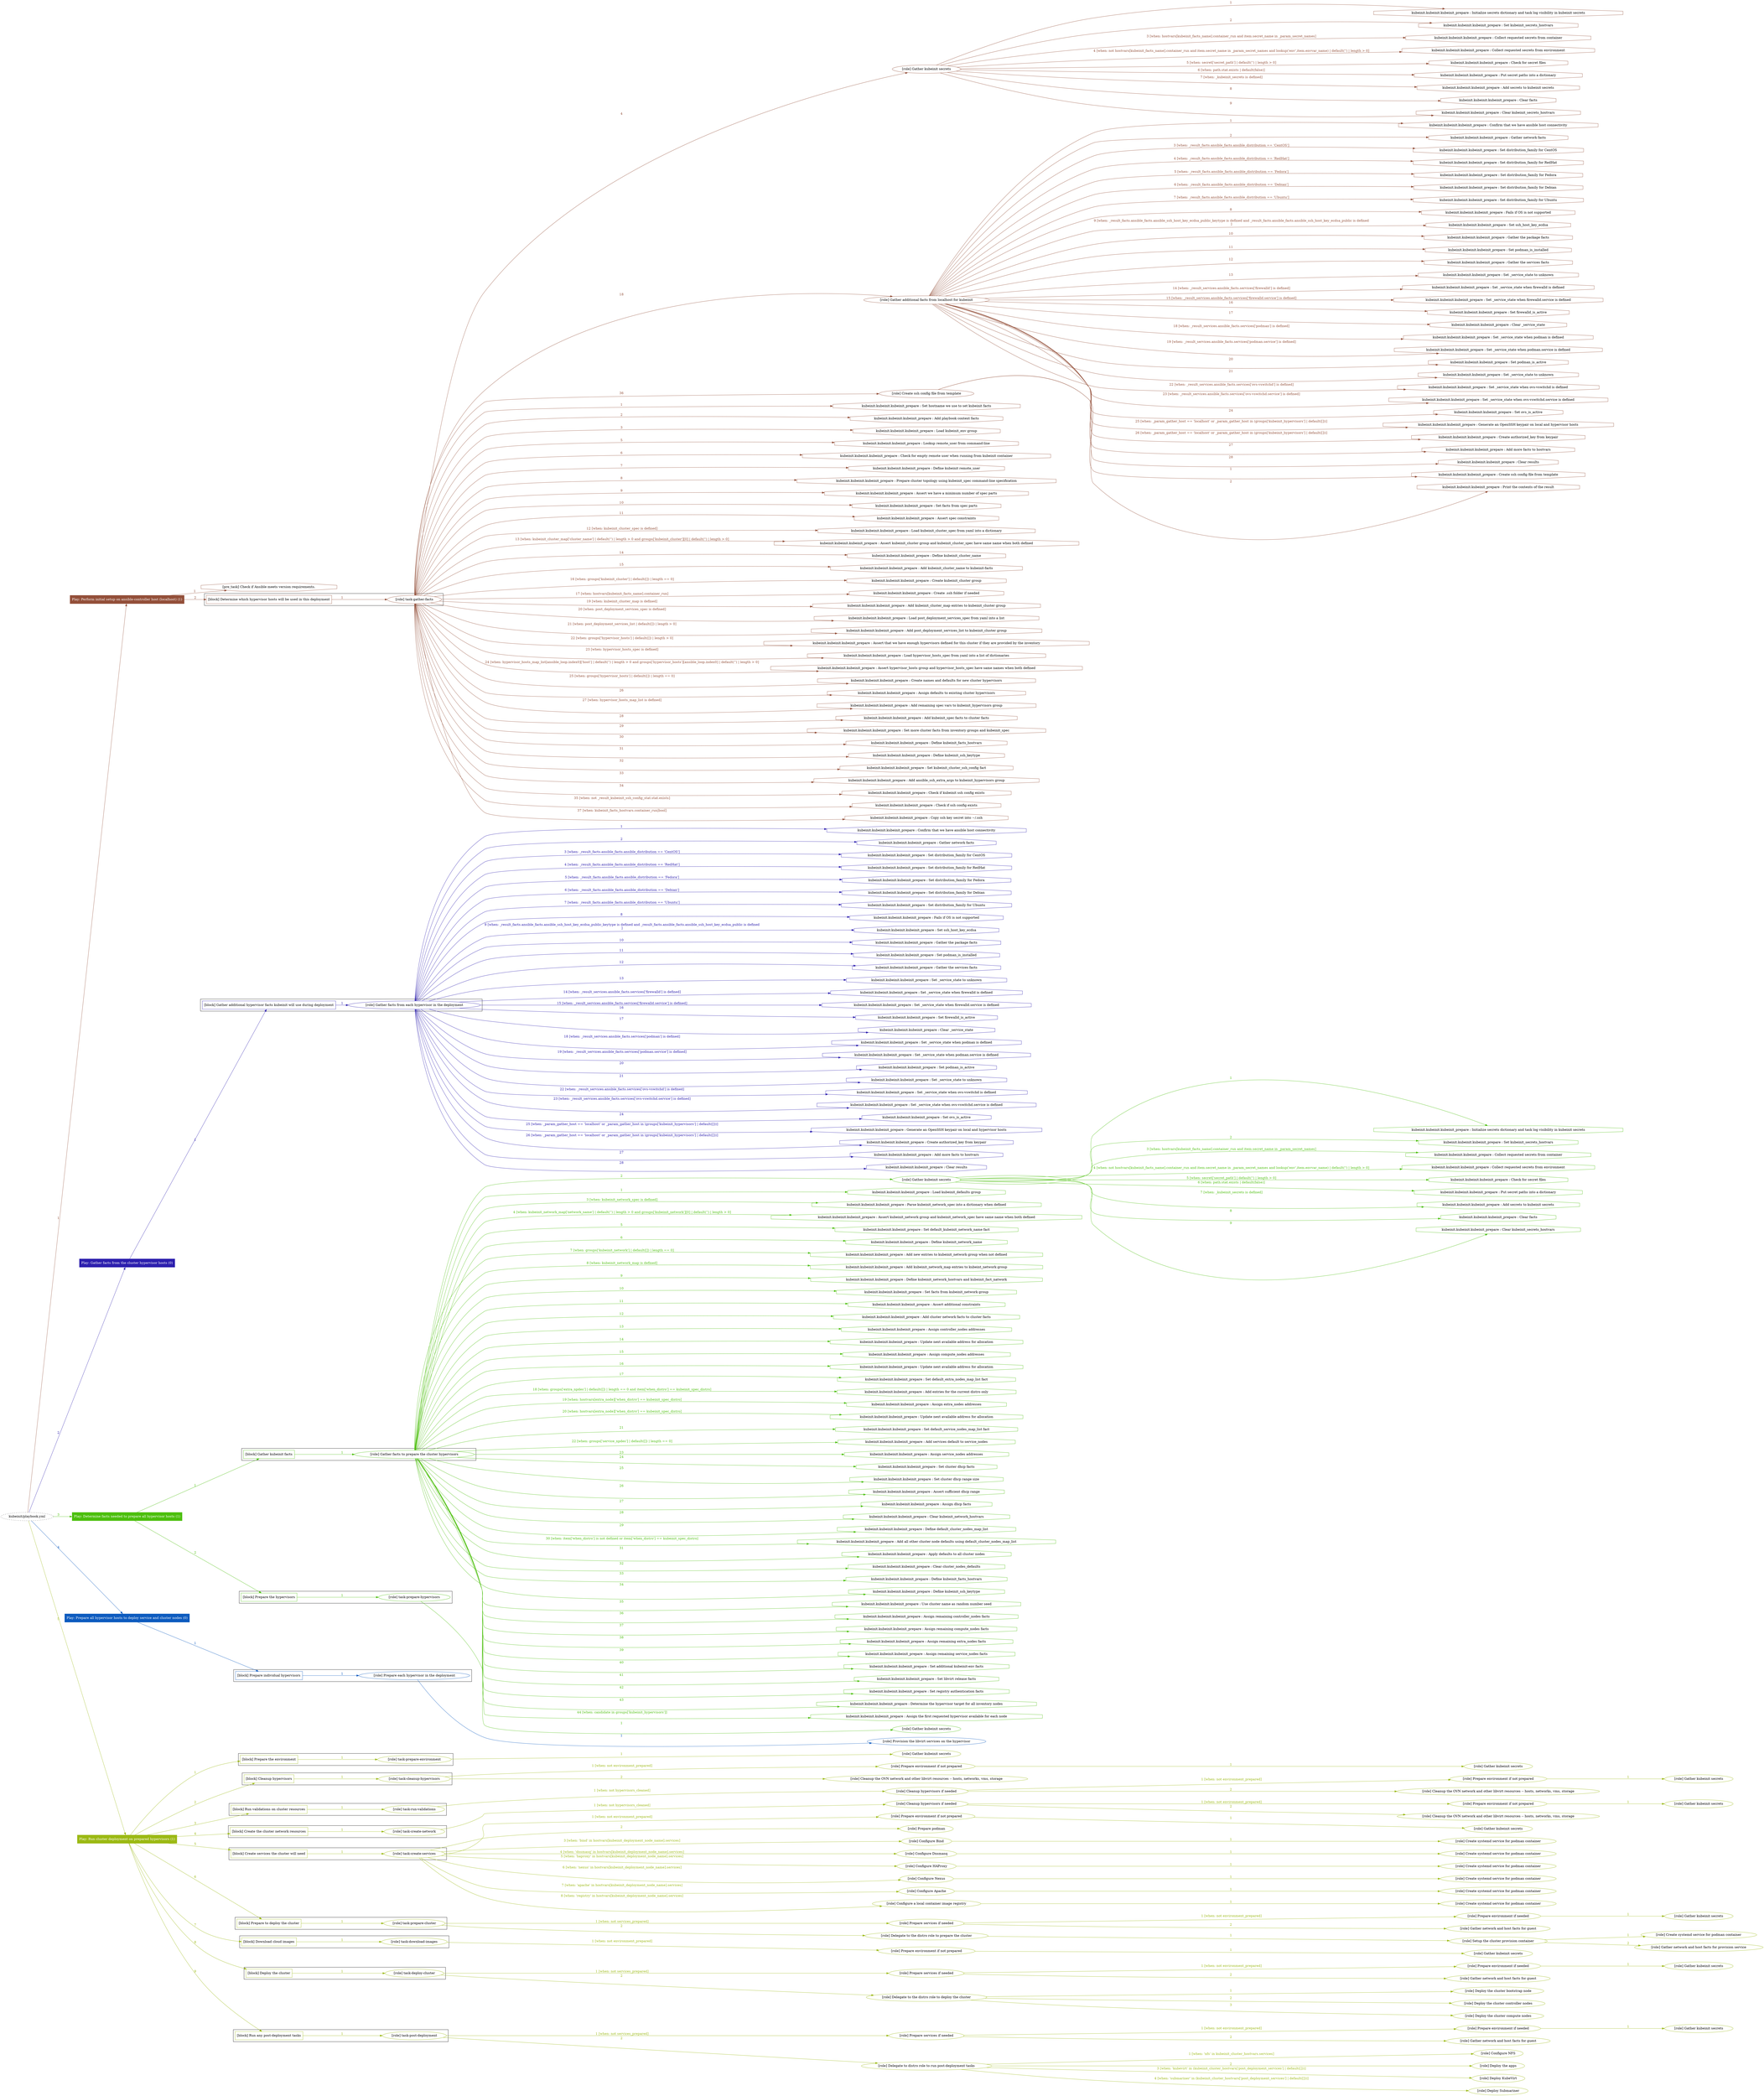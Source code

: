 digraph {
	graph [concentrate=true ordering=in rankdir=LR ratio=fill]
	edge [esep=5 sep=10]
	"kubeinit/playbook.yml" [URL="/home/runner/work/kubeinit/kubeinit/kubeinit/playbook.yml" id=playbook_f7c45390 style=dotted]
	play_a7fb9594 [label="Play: Perform initial setup on ansible-controller host (localhost) (1)" URL="/home/runner/work/kubeinit/kubeinit/kubeinit/playbook.yml" color="#934f39" fontcolor="#ffffff" id=play_a7fb9594 shape=box style=filled tooltip=localhost]
	"kubeinit/playbook.yml" -> play_a7fb9594 [label="1 " color="#934f39" fontcolor="#934f39" id=edge_11cfa940 labeltooltip="1 " tooltip="1 "]
	subgraph "Gather kubeinit secrets" {
		role_7c5bcaf1 [label="[role] Gather kubeinit secrets" URL="/home/runner/.ansible/collections/ansible_collections/kubeinit/kubeinit/roles/kubeinit_prepare/tasks/build_hypervisors_group.yml" color="#934f39" id=role_7c5bcaf1 tooltip="Gather kubeinit secrets"]
		task_ecb505e5 [label="kubeinit.kubeinit.kubeinit_prepare : Initialize secrets dictionary and task log visibility in kubeinit secrets" URL="/home/runner/.ansible/collections/ansible_collections/kubeinit/kubeinit/roles/kubeinit_prepare/tasks/gather_kubeinit_secrets.yml" color="#934f39" id=task_ecb505e5 shape=octagon tooltip="kubeinit.kubeinit.kubeinit_prepare : Initialize secrets dictionary and task log visibility in kubeinit secrets"]
		role_7c5bcaf1 -> task_ecb505e5 [label="1 " color="#934f39" fontcolor="#934f39" id=edge_e7132032 labeltooltip="1 " tooltip="1 "]
		task_4f8be643 [label="kubeinit.kubeinit.kubeinit_prepare : Set kubeinit_secrets_hostvars" URL="/home/runner/.ansible/collections/ansible_collections/kubeinit/kubeinit/roles/kubeinit_prepare/tasks/gather_kubeinit_secrets.yml" color="#934f39" id=task_4f8be643 shape=octagon tooltip="kubeinit.kubeinit.kubeinit_prepare : Set kubeinit_secrets_hostvars"]
		role_7c5bcaf1 -> task_4f8be643 [label="2 " color="#934f39" fontcolor="#934f39" id=edge_d17277a0 labeltooltip="2 " tooltip="2 "]
		task_88a6f4be [label="kubeinit.kubeinit.kubeinit_prepare : Collect requested secrets from container" URL="/home/runner/.ansible/collections/ansible_collections/kubeinit/kubeinit/roles/kubeinit_prepare/tasks/gather_kubeinit_secrets.yml" color="#934f39" id=task_88a6f4be shape=octagon tooltip="kubeinit.kubeinit.kubeinit_prepare : Collect requested secrets from container"]
		role_7c5bcaf1 -> task_88a6f4be [label="3 [when: hostvars[kubeinit_facts_name].container_run and item.secret_name in _param_secret_names]" color="#934f39" fontcolor="#934f39" id=edge_1014009f labeltooltip="3 [when: hostvars[kubeinit_facts_name].container_run and item.secret_name in _param_secret_names]" tooltip="3 [when: hostvars[kubeinit_facts_name].container_run and item.secret_name in _param_secret_names]"]
		task_60394d80 [label="kubeinit.kubeinit.kubeinit_prepare : Collect requested secrets from environment" URL="/home/runner/.ansible/collections/ansible_collections/kubeinit/kubeinit/roles/kubeinit_prepare/tasks/gather_kubeinit_secrets.yml" color="#934f39" id=task_60394d80 shape=octagon tooltip="kubeinit.kubeinit.kubeinit_prepare : Collect requested secrets from environment"]
		role_7c5bcaf1 -> task_60394d80 [label="4 [when: not hostvars[kubeinit_facts_name].container_run and item.secret_name in _param_secret_names and lookup('env',item.envvar_name) | default('') | length > 0]" color="#934f39" fontcolor="#934f39" id=edge_3cfe189e labeltooltip="4 [when: not hostvars[kubeinit_facts_name].container_run and item.secret_name in _param_secret_names and lookup('env',item.envvar_name) | default('') | length > 0]" tooltip="4 [when: not hostvars[kubeinit_facts_name].container_run and item.secret_name in _param_secret_names and lookup('env',item.envvar_name) | default('') | length > 0]"]
		task_15eb3569 [label="kubeinit.kubeinit.kubeinit_prepare : Check for secret files" URL="/home/runner/.ansible/collections/ansible_collections/kubeinit/kubeinit/roles/kubeinit_prepare/tasks/gather_kubeinit_secrets.yml" color="#934f39" id=task_15eb3569 shape=octagon tooltip="kubeinit.kubeinit.kubeinit_prepare : Check for secret files"]
		role_7c5bcaf1 -> task_15eb3569 [label="5 [when: secret['secret_path'] | default('') | length > 0]" color="#934f39" fontcolor="#934f39" id=edge_ecf92c47 labeltooltip="5 [when: secret['secret_path'] | default('') | length > 0]" tooltip="5 [when: secret['secret_path'] | default('') | length > 0]"]
		task_493a6b0f [label="kubeinit.kubeinit.kubeinit_prepare : Put secret paths into a dictionary" URL="/home/runner/.ansible/collections/ansible_collections/kubeinit/kubeinit/roles/kubeinit_prepare/tasks/gather_kubeinit_secrets.yml" color="#934f39" id=task_493a6b0f shape=octagon tooltip="kubeinit.kubeinit.kubeinit_prepare : Put secret paths into a dictionary"]
		role_7c5bcaf1 -> task_493a6b0f [label="6 [when: path.stat.exists | default(false)]" color="#934f39" fontcolor="#934f39" id=edge_433aa0d6 labeltooltip="6 [when: path.stat.exists | default(false)]" tooltip="6 [when: path.stat.exists | default(false)]"]
		task_7fcd40cb [label="kubeinit.kubeinit.kubeinit_prepare : Add secrets to kubeinit secrets" URL="/home/runner/.ansible/collections/ansible_collections/kubeinit/kubeinit/roles/kubeinit_prepare/tasks/gather_kubeinit_secrets.yml" color="#934f39" id=task_7fcd40cb shape=octagon tooltip="kubeinit.kubeinit.kubeinit_prepare : Add secrets to kubeinit secrets"]
		role_7c5bcaf1 -> task_7fcd40cb [label="7 [when: _kubeinit_secrets is defined]" color="#934f39" fontcolor="#934f39" id=edge_3da12d6f labeltooltip="7 [when: _kubeinit_secrets is defined]" tooltip="7 [when: _kubeinit_secrets is defined]"]
		task_c3c57b0a [label="kubeinit.kubeinit.kubeinit_prepare : Clear facts" URL="/home/runner/.ansible/collections/ansible_collections/kubeinit/kubeinit/roles/kubeinit_prepare/tasks/gather_kubeinit_secrets.yml" color="#934f39" id=task_c3c57b0a shape=octagon tooltip="kubeinit.kubeinit.kubeinit_prepare : Clear facts"]
		role_7c5bcaf1 -> task_c3c57b0a [label="8 " color="#934f39" fontcolor="#934f39" id=edge_02444333 labeltooltip="8 " tooltip="8 "]
		task_861983ff [label="kubeinit.kubeinit.kubeinit_prepare : Clear kubeinit_secrets_hostvars" URL="/home/runner/.ansible/collections/ansible_collections/kubeinit/kubeinit/roles/kubeinit_prepare/tasks/gather_kubeinit_secrets.yml" color="#934f39" id=task_861983ff shape=octagon tooltip="kubeinit.kubeinit.kubeinit_prepare : Clear kubeinit_secrets_hostvars"]
		role_7c5bcaf1 -> task_861983ff [label="9 " color="#934f39" fontcolor="#934f39" id=edge_4b89516f labeltooltip="9 " tooltip="9 "]
	}
	subgraph "Gather additional facts from localhost for kubeinit" {
		role_57f173dd [label="[role] Gather additional facts from localhost for kubeinit" URL="/home/runner/.ansible/collections/ansible_collections/kubeinit/kubeinit/roles/kubeinit_prepare/tasks/build_hypervisors_group.yml" color="#934f39" id=role_57f173dd tooltip="Gather additional facts from localhost for kubeinit"]
		task_ff478b38 [label="kubeinit.kubeinit.kubeinit_prepare : Confirm that we have ansible host connectivity" URL="/home/runner/.ansible/collections/ansible_collections/kubeinit/kubeinit/roles/kubeinit_prepare/tasks/gather_host_facts.yml" color="#934f39" id=task_ff478b38 shape=octagon tooltip="kubeinit.kubeinit.kubeinit_prepare : Confirm that we have ansible host connectivity"]
		role_57f173dd -> task_ff478b38 [label="1 " color="#934f39" fontcolor="#934f39" id=edge_05cfd7ab labeltooltip="1 " tooltip="1 "]
		task_3f79b649 [label="kubeinit.kubeinit.kubeinit_prepare : Gather network facts" URL="/home/runner/.ansible/collections/ansible_collections/kubeinit/kubeinit/roles/kubeinit_prepare/tasks/gather_host_facts.yml" color="#934f39" id=task_3f79b649 shape=octagon tooltip="kubeinit.kubeinit.kubeinit_prepare : Gather network facts"]
		role_57f173dd -> task_3f79b649 [label="2 " color="#934f39" fontcolor="#934f39" id=edge_df11cf76 labeltooltip="2 " tooltip="2 "]
		task_dfb5b68a [label="kubeinit.kubeinit.kubeinit_prepare : Set distribution_family for CentOS" URL="/home/runner/.ansible/collections/ansible_collections/kubeinit/kubeinit/roles/kubeinit_prepare/tasks/gather_host_facts.yml" color="#934f39" id=task_dfb5b68a shape=octagon tooltip="kubeinit.kubeinit.kubeinit_prepare : Set distribution_family for CentOS"]
		role_57f173dd -> task_dfb5b68a [label="3 [when: _result_facts.ansible_facts.ansible_distribution == 'CentOS']" color="#934f39" fontcolor="#934f39" id=edge_cd68f8f1 labeltooltip="3 [when: _result_facts.ansible_facts.ansible_distribution == 'CentOS']" tooltip="3 [when: _result_facts.ansible_facts.ansible_distribution == 'CentOS']"]
		task_dae2b1a3 [label="kubeinit.kubeinit.kubeinit_prepare : Set distribution_family for RedHat" URL="/home/runner/.ansible/collections/ansible_collections/kubeinit/kubeinit/roles/kubeinit_prepare/tasks/gather_host_facts.yml" color="#934f39" id=task_dae2b1a3 shape=octagon tooltip="kubeinit.kubeinit.kubeinit_prepare : Set distribution_family for RedHat"]
		role_57f173dd -> task_dae2b1a3 [label="4 [when: _result_facts.ansible_facts.ansible_distribution == 'RedHat']" color="#934f39" fontcolor="#934f39" id=edge_65a9d6a3 labeltooltip="4 [when: _result_facts.ansible_facts.ansible_distribution == 'RedHat']" tooltip="4 [when: _result_facts.ansible_facts.ansible_distribution == 'RedHat']"]
		task_c8cfc142 [label="kubeinit.kubeinit.kubeinit_prepare : Set distribution_family for Fedora" URL="/home/runner/.ansible/collections/ansible_collections/kubeinit/kubeinit/roles/kubeinit_prepare/tasks/gather_host_facts.yml" color="#934f39" id=task_c8cfc142 shape=octagon tooltip="kubeinit.kubeinit.kubeinit_prepare : Set distribution_family for Fedora"]
		role_57f173dd -> task_c8cfc142 [label="5 [when: _result_facts.ansible_facts.ansible_distribution == 'Fedora']" color="#934f39" fontcolor="#934f39" id=edge_45cb53ab labeltooltip="5 [when: _result_facts.ansible_facts.ansible_distribution == 'Fedora']" tooltip="5 [when: _result_facts.ansible_facts.ansible_distribution == 'Fedora']"]
		task_1469d753 [label="kubeinit.kubeinit.kubeinit_prepare : Set distribution_family for Debian" URL="/home/runner/.ansible/collections/ansible_collections/kubeinit/kubeinit/roles/kubeinit_prepare/tasks/gather_host_facts.yml" color="#934f39" id=task_1469d753 shape=octagon tooltip="kubeinit.kubeinit.kubeinit_prepare : Set distribution_family for Debian"]
		role_57f173dd -> task_1469d753 [label="6 [when: _result_facts.ansible_facts.ansible_distribution == 'Debian']" color="#934f39" fontcolor="#934f39" id=edge_d76600b8 labeltooltip="6 [when: _result_facts.ansible_facts.ansible_distribution == 'Debian']" tooltip="6 [when: _result_facts.ansible_facts.ansible_distribution == 'Debian']"]
		task_6da246a1 [label="kubeinit.kubeinit.kubeinit_prepare : Set distribution_family for Ubuntu" URL="/home/runner/.ansible/collections/ansible_collections/kubeinit/kubeinit/roles/kubeinit_prepare/tasks/gather_host_facts.yml" color="#934f39" id=task_6da246a1 shape=octagon tooltip="kubeinit.kubeinit.kubeinit_prepare : Set distribution_family for Ubuntu"]
		role_57f173dd -> task_6da246a1 [label="7 [when: _result_facts.ansible_facts.ansible_distribution == 'Ubuntu']" color="#934f39" fontcolor="#934f39" id=edge_a79f0446 labeltooltip="7 [when: _result_facts.ansible_facts.ansible_distribution == 'Ubuntu']" tooltip="7 [when: _result_facts.ansible_facts.ansible_distribution == 'Ubuntu']"]
		task_9a19fbd1 [label="kubeinit.kubeinit.kubeinit_prepare : Fails if OS is not supported" URL="/home/runner/.ansible/collections/ansible_collections/kubeinit/kubeinit/roles/kubeinit_prepare/tasks/gather_host_facts.yml" color="#934f39" id=task_9a19fbd1 shape=octagon tooltip="kubeinit.kubeinit.kubeinit_prepare : Fails if OS is not supported"]
		role_57f173dd -> task_9a19fbd1 [label="8 " color="#934f39" fontcolor="#934f39" id=edge_2a895d31 labeltooltip="8 " tooltip="8 "]
		task_40349be2 [label="kubeinit.kubeinit.kubeinit_prepare : Set ssh_host_key_ecdsa" URL="/home/runner/.ansible/collections/ansible_collections/kubeinit/kubeinit/roles/kubeinit_prepare/tasks/gather_host_facts.yml" color="#934f39" id=task_40349be2 shape=octagon tooltip="kubeinit.kubeinit.kubeinit_prepare : Set ssh_host_key_ecdsa"]
		role_57f173dd -> task_40349be2 [label="9 [when: _result_facts.ansible_facts.ansible_ssh_host_key_ecdsa_public_keytype is defined and _result_facts.ansible_facts.ansible_ssh_host_key_ecdsa_public is defined
]" color="#934f39" fontcolor="#934f39" id=edge_fbe37dbe labeltooltip="9 [when: _result_facts.ansible_facts.ansible_ssh_host_key_ecdsa_public_keytype is defined and _result_facts.ansible_facts.ansible_ssh_host_key_ecdsa_public is defined
]" tooltip="9 [when: _result_facts.ansible_facts.ansible_ssh_host_key_ecdsa_public_keytype is defined and _result_facts.ansible_facts.ansible_ssh_host_key_ecdsa_public is defined
]"]
		task_c2f481de [label="kubeinit.kubeinit.kubeinit_prepare : Gather the package facts" URL="/home/runner/.ansible/collections/ansible_collections/kubeinit/kubeinit/roles/kubeinit_prepare/tasks/gather_host_facts.yml" color="#934f39" id=task_c2f481de shape=octagon tooltip="kubeinit.kubeinit.kubeinit_prepare : Gather the package facts"]
		role_57f173dd -> task_c2f481de [label="10 " color="#934f39" fontcolor="#934f39" id=edge_cacd22bb labeltooltip="10 " tooltip="10 "]
		task_7a23654d [label="kubeinit.kubeinit.kubeinit_prepare : Set podman_is_installed" URL="/home/runner/.ansible/collections/ansible_collections/kubeinit/kubeinit/roles/kubeinit_prepare/tasks/gather_host_facts.yml" color="#934f39" id=task_7a23654d shape=octagon tooltip="kubeinit.kubeinit.kubeinit_prepare : Set podman_is_installed"]
		role_57f173dd -> task_7a23654d [label="11 " color="#934f39" fontcolor="#934f39" id=edge_2f6bc813 labeltooltip="11 " tooltip="11 "]
		task_4de9af07 [label="kubeinit.kubeinit.kubeinit_prepare : Gather the services facts" URL="/home/runner/.ansible/collections/ansible_collections/kubeinit/kubeinit/roles/kubeinit_prepare/tasks/gather_host_facts.yml" color="#934f39" id=task_4de9af07 shape=octagon tooltip="kubeinit.kubeinit.kubeinit_prepare : Gather the services facts"]
		role_57f173dd -> task_4de9af07 [label="12 " color="#934f39" fontcolor="#934f39" id=edge_c6950aba labeltooltip="12 " tooltip="12 "]
		task_767af519 [label="kubeinit.kubeinit.kubeinit_prepare : Set _service_state to unknown" URL="/home/runner/.ansible/collections/ansible_collections/kubeinit/kubeinit/roles/kubeinit_prepare/tasks/gather_host_facts.yml" color="#934f39" id=task_767af519 shape=octagon tooltip="kubeinit.kubeinit.kubeinit_prepare : Set _service_state to unknown"]
		role_57f173dd -> task_767af519 [label="13 " color="#934f39" fontcolor="#934f39" id=edge_5157713f labeltooltip="13 " tooltip="13 "]
		task_458b4ce3 [label="kubeinit.kubeinit.kubeinit_prepare : Set _service_state when firewalld is defined" URL="/home/runner/.ansible/collections/ansible_collections/kubeinit/kubeinit/roles/kubeinit_prepare/tasks/gather_host_facts.yml" color="#934f39" id=task_458b4ce3 shape=octagon tooltip="kubeinit.kubeinit.kubeinit_prepare : Set _service_state when firewalld is defined"]
		role_57f173dd -> task_458b4ce3 [label="14 [when: _result_services.ansible_facts.services['firewalld'] is defined]" color="#934f39" fontcolor="#934f39" id=edge_0d61fc74 labeltooltip="14 [when: _result_services.ansible_facts.services['firewalld'] is defined]" tooltip="14 [when: _result_services.ansible_facts.services['firewalld'] is defined]"]
		task_2421dba9 [label="kubeinit.kubeinit.kubeinit_prepare : Set _service_state when firewalld.service is defined" URL="/home/runner/.ansible/collections/ansible_collections/kubeinit/kubeinit/roles/kubeinit_prepare/tasks/gather_host_facts.yml" color="#934f39" id=task_2421dba9 shape=octagon tooltip="kubeinit.kubeinit.kubeinit_prepare : Set _service_state when firewalld.service is defined"]
		role_57f173dd -> task_2421dba9 [label="15 [when: _result_services.ansible_facts.services['firewalld.service'] is defined]" color="#934f39" fontcolor="#934f39" id=edge_7aefb951 labeltooltip="15 [when: _result_services.ansible_facts.services['firewalld.service'] is defined]" tooltip="15 [when: _result_services.ansible_facts.services['firewalld.service'] is defined]"]
		task_dcda487c [label="kubeinit.kubeinit.kubeinit_prepare : Set firewalld_is_active" URL="/home/runner/.ansible/collections/ansible_collections/kubeinit/kubeinit/roles/kubeinit_prepare/tasks/gather_host_facts.yml" color="#934f39" id=task_dcda487c shape=octagon tooltip="kubeinit.kubeinit.kubeinit_prepare : Set firewalld_is_active"]
		role_57f173dd -> task_dcda487c [label="16 " color="#934f39" fontcolor="#934f39" id=edge_73f1537b labeltooltip="16 " tooltip="16 "]
		task_18c65781 [label="kubeinit.kubeinit.kubeinit_prepare : Clear _service_state" URL="/home/runner/.ansible/collections/ansible_collections/kubeinit/kubeinit/roles/kubeinit_prepare/tasks/gather_host_facts.yml" color="#934f39" id=task_18c65781 shape=octagon tooltip="kubeinit.kubeinit.kubeinit_prepare : Clear _service_state"]
		role_57f173dd -> task_18c65781 [label="17 " color="#934f39" fontcolor="#934f39" id=edge_5afc839c labeltooltip="17 " tooltip="17 "]
		task_d0bb4b10 [label="kubeinit.kubeinit.kubeinit_prepare : Set _service_state when podman is defined" URL="/home/runner/.ansible/collections/ansible_collections/kubeinit/kubeinit/roles/kubeinit_prepare/tasks/gather_host_facts.yml" color="#934f39" id=task_d0bb4b10 shape=octagon tooltip="kubeinit.kubeinit.kubeinit_prepare : Set _service_state when podman is defined"]
		role_57f173dd -> task_d0bb4b10 [label="18 [when: _result_services.ansible_facts.services['podman'] is defined]" color="#934f39" fontcolor="#934f39" id=edge_0f79f0df labeltooltip="18 [when: _result_services.ansible_facts.services['podman'] is defined]" tooltip="18 [when: _result_services.ansible_facts.services['podman'] is defined]"]
		task_ca92a687 [label="kubeinit.kubeinit.kubeinit_prepare : Set _service_state when podman.service is defined" URL="/home/runner/.ansible/collections/ansible_collections/kubeinit/kubeinit/roles/kubeinit_prepare/tasks/gather_host_facts.yml" color="#934f39" id=task_ca92a687 shape=octagon tooltip="kubeinit.kubeinit.kubeinit_prepare : Set _service_state when podman.service is defined"]
		role_57f173dd -> task_ca92a687 [label="19 [when: _result_services.ansible_facts.services['podman.service'] is defined]" color="#934f39" fontcolor="#934f39" id=edge_da63c965 labeltooltip="19 [when: _result_services.ansible_facts.services['podman.service'] is defined]" tooltip="19 [when: _result_services.ansible_facts.services['podman.service'] is defined]"]
		task_0b6ddf53 [label="kubeinit.kubeinit.kubeinit_prepare : Set podman_is_active" URL="/home/runner/.ansible/collections/ansible_collections/kubeinit/kubeinit/roles/kubeinit_prepare/tasks/gather_host_facts.yml" color="#934f39" id=task_0b6ddf53 shape=octagon tooltip="kubeinit.kubeinit.kubeinit_prepare : Set podman_is_active"]
		role_57f173dd -> task_0b6ddf53 [label="20 " color="#934f39" fontcolor="#934f39" id=edge_b03baa55 labeltooltip="20 " tooltip="20 "]
		task_d7b2e205 [label="kubeinit.kubeinit.kubeinit_prepare : Set _service_state to unknown" URL="/home/runner/.ansible/collections/ansible_collections/kubeinit/kubeinit/roles/kubeinit_prepare/tasks/gather_host_facts.yml" color="#934f39" id=task_d7b2e205 shape=octagon tooltip="kubeinit.kubeinit.kubeinit_prepare : Set _service_state to unknown"]
		role_57f173dd -> task_d7b2e205 [label="21 " color="#934f39" fontcolor="#934f39" id=edge_127ff9dd labeltooltip="21 " tooltip="21 "]
		task_8d9e1cca [label="kubeinit.kubeinit.kubeinit_prepare : Set _service_state when ovs-vswitchd is defined" URL="/home/runner/.ansible/collections/ansible_collections/kubeinit/kubeinit/roles/kubeinit_prepare/tasks/gather_host_facts.yml" color="#934f39" id=task_8d9e1cca shape=octagon tooltip="kubeinit.kubeinit.kubeinit_prepare : Set _service_state when ovs-vswitchd is defined"]
		role_57f173dd -> task_8d9e1cca [label="22 [when: _result_services.ansible_facts.services['ovs-vswitchd'] is defined]" color="#934f39" fontcolor="#934f39" id=edge_e6db3103 labeltooltip="22 [when: _result_services.ansible_facts.services['ovs-vswitchd'] is defined]" tooltip="22 [when: _result_services.ansible_facts.services['ovs-vswitchd'] is defined]"]
		task_c2489867 [label="kubeinit.kubeinit.kubeinit_prepare : Set _service_state when ovs-vswitchd.service is defined" URL="/home/runner/.ansible/collections/ansible_collections/kubeinit/kubeinit/roles/kubeinit_prepare/tasks/gather_host_facts.yml" color="#934f39" id=task_c2489867 shape=octagon tooltip="kubeinit.kubeinit.kubeinit_prepare : Set _service_state when ovs-vswitchd.service is defined"]
		role_57f173dd -> task_c2489867 [label="23 [when: _result_services.ansible_facts.services['ovs-vswitchd.service'] is defined]" color="#934f39" fontcolor="#934f39" id=edge_fd005ba6 labeltooltip="23 [when: _result_services.ansible_facts.services['ovs-vswitchd.service'] is defined]" tooltip="23 [when: _result_services.ansible_facts.services['ovs-vswitchd.service'] is defined]"]
		task_3ed15c19 [label="kubeinit.kubeinit.kubeinit_prepare : Set ovs_is_active" URL="/home/runner/.ansible/collections/ansible_collections/kubeinit/kubeinit/roles/kubeinit_prepare/tasks/gather_host_facts.yml" color="#934f39" id=task_3ed15c19 shape=octagon tooltip="kubeinit.kubeinit.kubeinit_prepare : Set ovs_is_active"]
		role_57f173dd -> task_3ed15c19 [label="24 " color="#934f39" fontcolor="#934f39" id=edge_6f67666e labeltooltip="24 " tooltip="24 "]
		task_395a1225 [label="kubeinit.kubeinit.kubeinit_prepare : Generate an OpenSSH keypair on local and hypervisor hosts" URL="/home/runner/.ansible/collections/ansible_collections/kubeinit/kubeinit/roles/kubeinit_prepare/tasks/gather_host_facts.yml" color="#934f39" id=task_395a1225 shape=octagon tooltip="kubeinit.kubeinit.kubeinit_prepare : Generate an OpenSSH keypair on local and hypervisor hosts"]
		role_57f173dd -> task_395a1225 [label="25 [when: _param_gather_host == 'localhost' or _param_gather_host in (groups['kubeinit_hypervisors'] | default([]))]" color="#934f39" fontcolor="#934f39" id=edge_a81a8c20 labeltooltip="25 [when: _param_gather_host == 'localhost' or _param_gather_host in (groups['kubeinit_hypervisors'] | default([]))]" tooltip="25 [when: _param_gather_host == 'localhost' or _param_gather_host in (groups['kubeinit_hypervisors'] | default([]))]"]
		task_a2fe5c34 [label="kubeinit.kubeinit.kubeinit_prepare : Create authorized_key from keypair" URL="/home/runner/.ansible/collections/ansible_collections/kubeinit/kubeinit/roles/kubeinit_prepare/tasks/gather_host_facts.yml" color="#934f39" id=task_a2fe5c34 shape=octagon tooltip="kubeinit.kubeinit.kubeinit_prepare : Create authorized_key from keypair"]
		role_57f173dd -> task_a2fe5c34 [label="26 [when: _param_gather_host == 'localhost' or _param_gather_host in (groups['kubeinit_hypervisors'] | default([]))]" color="#934f39" fontcolor="#934f39" id=edge_fc947347 labeltooltip="26 [when: _param_gather_host == 'localhost' or _param_gather_host in (groups['kubeinit_hypervisors'] | default([]))]" tooltip="26 [when: _param_gather_host == 'localhost' or _param_gather_host in (groups['kubeinit_hypervisors'] | default([]))]"]
		task_40b64c54 [label="kubeinit.kubeinit.kubeinit_prepare : Add more facts to hostvars" URL="/home/runner/.ansible/collections/ansible_collections/kubeinit/kubeinit/roles/kubeinit_prepare/tasks/gather_host_facts.yml" color="#934f39" id=task_40b64c54 shape=octagon tooltip="kubeinit.kubeinit.kubeinit_prepare : Add more facts to hostvars"]
		role_57f173dd -> task_40b64c54 [label="27 " color="#934f39" fontcolor="#934f39" id=edge_ea5f0635 labeltooltip="27 " tooltip="27 "]
		task_9bf95611 [label="kubeinit.kubeinit.kubeinit_prepare : Clear results" URL="/home/runner/.ansible/collections/ansible_collections/kubeinit/kubeinit/roles/kubeinit_prepare/tasks/gather_host_facts.yml" color="#934f39" id=task_9bf95611 shape=octagon tooltip="kubeinit.kubeinit.kubeinit_prepare : Clear results"]
		role_57f173dd -> task_9bf95611 [label="28 " color="#934f39" fontcolor="#934f39" id=edge_0c0f3217 labeltooltip="28 " tooltip="28 "]
	}
	subgraph "Create ssh config file from template" {
		role_07f834b5 [label="[role] Create ssh config file from template" URL="/home/runner/.ansible/collections/ansible_collections/kubeinit/kubeinit/roles/kubeinit_prepare/tasks/build_hypervisors_group.yml" color="#934f39" id=role_07f834b5 tooltip="Create ssh config file from template"]
		task_50bf2ba0 [label="kubeinit.kubeinit.kubeinit_prepare : Create ssh config file from template" URL="/home/runner/.ansible/collections/ansible_collections/kubeinit/kubeinit/roles/kubeinit_prepare/tasks/create_host_ssh_config.yml" color="#934f39" id=task_50bf2ba0 shape=octagon tooltip="kubeinit.kubeinit.kubeinit_prepare : Create ssh config file from template"]
		role_07f834b5 -> task_50bf2ba0 [label="1 " color="#934f39" fontcolor="#934f39" id=edge_1fd6c39b labeltooltip="1 " tooltip="1 "]
		task_f7e18bbb [label="kubeinit.kubeinit.kubeinit_prepare : Print the contents of the result" URL="/home/runner/.ansible/collections/ansible_collections/kubeinit/kubeinit/roles/kubeinit_prepare/tasks/create_host_ssh_config.yml" color="#934f39" id=task_f7e18bbb shape=octagon tooltip="kubeinit.kubeinit.kubeinit_prepare : Print the contents of the result"]
		role_07f834b5 -> task_f7e18bbb [label="2 " color="#934f39" fontcolor="#934f39" id=edge_c443058c labeltooltip="2 " tooltip="2 "]
	}
	subgraph "task-gather-facts" {
		role_89232bf3 [label="[role] task-gather-facts" URL="/home/runner/work/kubeinit/kubeinit/kubeinit/playbook.yml" color="#934f39" id=role_89232bf3 tooltip="task-gather-facts"]
		task_cae36e17 [label="kubeinit.kubeinit.kubeinit_prepare : Set hostname we use to set kubeinit facts" URL="/home/runner/.ansible/collections/ansible_collections/kubeinit/kubeinit/roles/kubeinit_prepare/tasks/build_hypervisors_group.yml" color="#934f39" id=task_cae36e17 shape=octagon tooltip="kubeinit.kubeinit.kubeinit_prepare : Set hostname we use to set kubeinit facts"]
		role_89232bf3 -> task_cae36e17 [label="1 " color="#934f39" fontcolor="#934f39" id=edge_e9b4e5b1 labeltooltip="1 " tooltip="1 "]
		task_e1176a6e [label="kubeinit.kubeinit.kubeinit_prepare : Add playbook context facts" URL="/home/runner/.ansible/collections/ansible_collections/kubeinit/kubeinit/roles/kubeinit_prepare/tasks/build_hypervisors_group.yml" color="#934f39" id=task_e1176a6e shape=octagon tooltip="kubeinit.kubeinit.kubeinit_prepare : Add playbook context facts"]
		role_89232bf3 -> task_e1176a6e [label="2 " color="#934f39" fontcolor="#934f39" id=edge_4e96f34c labeltooltip="2 " tooltip="2 "]
		task_ff4966ff [label="kubeinit.kubeinit.kubeinit_prepare : Load kubeinit_env group" URL="/home/runner/.ansible/collections/ansible_collections/kubeinit/kubeinit/roles/kubeinit_prepare/tasks/build_hypervisors_group.yml" color="#934f39" id=task_ff4966ff shape=octagon tooltip="kubeinit.kubeinit.kubeinit_prepare : Load kubeinit_env group"]
		role_89232bf3 -> task_ff4966ff [label="3 " color="#934f39" fontcolor="#934f39" id=edge_a19d1aee labeltooltip="3 " tooltip="3 "]
		role_89232bf3 -> role_7c5bcaf1 [label="4 " color="#934f39" fontcolor="#934f39" id=edge_9879e4f0 labeltooltip="4 " tooltip="4 "]
		task_8c9aa7ee [label="kubeinit.kubeinit.kubeinit_prepare : Lookup remote_user from command-line" URL="/home/runner/.ansible/collections/ansible_collections/kubeinit/kubeinit/roles/kubeinit_prepare/tasks/build_hypervisors_group.yml" color="#934f39" id=task_8c9aa7ee shape=octagon tooltip="kubeinit.kubeinit.kubeinit_prepare : Lookup remote_user from command-line"]
		role_89232bf3 -> task_8c9aa7ee [label="5 " color="#934f39" fontcolor="#934f39" id=edge_e36ba030 labeltooltip="5 " tooltip="5 "]
		task_ba841dda [label="kubeinit.kubeinit.kubeinit_prepare : Check for empty remote user when running from kubeinit container" URL="/home/runner/.ansible/collections/ansible_collections/kubeinit/kubeinit/roles/kubeinit_prepare/tasks/build_hypervisors_group.yml" color="#934f39" id=task_ba841dda shape=octagon tooltip="kubeinit.kubeinit.kubeinit_prepare : Check for empty remote user when running from kubeinit container"]
		role_89232bf3 -> task_ba841dda [label="6 " color="#934f39" fontcolor="#934f39" id=edge_ccf82f3f labeltooltip="6 " tooltip="6 "]
		task_8b6441ae [label="kubeinit.kubeinit.kubeinit_prepare : Define kubeinit remote_user" URL="/home/runner/.ansible/collections/ansible_collections/kubeinit/kubeinit/roles/kubeinit_prepare/tasks/build_hypervisors_group.yml" color="#934f39" id=task_8b6441ae shape=octagon tooltip="kubeinit.kubeinit.kubeinit_prepare : Define kubeinit remote_user"]
		role_89232bf3 -> task_8b6441ae [label="7 " color="#934f39" fontcolor="#934f39" id=edge_00397592 labeltooltip="7 " tooltip="7 "]
		task_d263857f [label="kubeinit.kubeinit.kubeinit_prepare : Prepare cluster topology using kubeinit_spec command-line specification" URL="/home/runner/.ansible/collections/ansible_collections/kubeinit/kubeinit/roles/kubeinit_prepare/tasks/build_hypervisors_group.yml" color="#934f39" id=task_d263857f shape=octagon tooltip="kubeinit.kubeinit.kubeinit_prepare : Prepare cluster topology using kubeinit_spec command-line specification"]
		role_89232bf3 -> task_d263857f [label="8 " color="#934f39" fontcolor="#934f39" id=edge_44fbcbac labeltooltip="8 " tooltip="8 "]
		task_033b8146 [label="kubeinit.kubeinit.kubeinit_prepare : Assert we have a minimum number of spec parts" URL="/home/runner/.ansible/collections/ansible_collections/kubeinit/kubeinit/roles/kubeinit_prepare/tasks/build_hypervisors_group.yml" color="#934f39" id=task_033b8146 shape=octagon tooltip="kubeinit.kubeinit.kubeinit_prepare : Assert we have a minimum number of spec parts"]
		role_89232bf3 -> task_033b8146 [label="9 " color="#934f39" fontcolor="#934f39" id=edge_031c7ef0 labeltooltip="9 " tooltip="9 "]
		task_4e91d0b3 [label="kubeinit.kubeinit.kubeinit_prepare : Set facts from spec parts" URL="/home/runner/.ansible/collections/ansible_collections/kubeinit/kubeinit/roles/kubeinit_prepare/tasks/build_hypervisors_group.yml" color="#934f39" id=task_4e91d0b3 shape=octagon tooltip="kubeinit.kubeinit.kubeinit_prepare : Set facts from spec parts"]
		role_89232bf3 -> task_4e91d0b3 [label="10 " color="#934f39" fontcolor="#934f39" id=edge_707899b9 labeltooltip="10 " tooltip="10 "]
		task_91cb6fca [label="kubeinit.kubeinit.kubeinit_prepare : Assert spec constraints" URL="/home/runner/.ansible/collections/ansible_collections/kubeinit/kubeinit/roles/kubeinit_prepare/tasks/build_hypervisors_group.yml" color="#934f39" id=task_91cb6fca shape=octagon tooltip="kubeinit.kubeinit.kubeinit_prepare : Assert spec constraints"]
		role_89232bf3 -> task_91cb6fca [label="11 " color="#934f39" fontcolor="#934f39" id=edge_6258665b labeltooltip="11 " tooltip="11 "]
		task_6bc72705 [label="kubeinit.kubeinit.kubeinit_prepare : Load kubeinit_cluster_spec from yaml into a dictionary" URL="/home/runner/.ansible/collections/ansible_collections/kubeinit/kubeinit/roles/kubeinit_prepare/tasks/build_hypervisors_group.yml" color="#934f39" id=task_6bc72705 shape=octagon tooltip="kubeinit.kubeinit.kubeinit_prepare : Load kubeinit_cluster_spec from yaml into a dictionary"]
		role_89232bf3 -> task_6bc72705 [label="12 [when: kubeinit_cluster_spec is defined]" color="#934f39" fontcolor="#934f39" id=edge_e68d3006 labeltooltip="12 [when: kubeinit_cluster_spec is defined]" tooltip="12 [when: kubeinit_cluster_spec is defined]"]
		task_5f1dfa54 [label="kubeinit.kubeinit.kubeinit_prepare : Assert kubeinit_cluster group and kubeinit_cluster_spec have same name when both defined" URL="/home/runner/.ansible/collections/ansible_collections/kubeinit/kubeinit/roles/kubeinit_prepare/tasks/build_hypervisors_group.yml" color="#934f39" id=task_5f1dfa54 shape=octagon tooltip="kubeinit.kubeinit.kubeinit_prepare : Assert kubeinit_cluster group and kubeinit_cluster_spec have same name when both defined"]
		role_89232bf3 -> task_5f1dfa54 [label="13 [when: kubeinit_cluster_map['cluster_name'] | default('') | length > 0 and groups['kubeinit_cluster'][0] | default('') | length > 0]" color="#934f39" fontcolor="#934f39" id=edge_fcce85ae labeltooltip="13 [when: kubeinit_cluster_map['cluster_name'] | default('') | length > 0 and groups['kubeinit_cluster'][0] | default('') | length > 0]" tooltip="13 [when: kubeinit_cluster_map['cluster_name'] | default('') | length > 0 and groups['kubeinit_cluster'][0] | default('') | length > 0]"]
		task_01956e5f [label="kubeinit.kubeinit.kubeinit_prepare : Define kubeinit_cluster_name" URL="/home/runner/.ansible/collections/ansible_collections/kubeinit/kubeinit/roles/kubeinit_prepare/tasks/build_hypervisors_group.yml" color="#934f39" id=task_01956e5f shape=octagon tooltip="kubeinit.kubeinit.kubeinit_prepare : Define kubeinit_cluster_name"]
		role_89232bf3 -> task_01956e5f [label="14 " color="#934f39" fontcolor="#934f39" id=edge_b62b742d labeltooltip="14 " tooltip="14 "]
		task_c0bae6bc [label="kubeinit.kubeinit.kubeinit_prepare : Add kubeinit_cluster_name to kubeinit-facts" URL="/home/runner/.ansible/collections/ansible_collections/kubeinit/kubeinit/roles/kubeinit_prepare/tasks/build_hypervisors_group.yml" color="#934f39" id=task_c0bae6bc shape=octagon tooltip="kubeinit.kubeinit.kubeinit_prepare : Add kubeinit_cluster_name to kubeinit-facts"]
		role_89232bf3 -> task_c0bae6bc [label="15 " color="#934f39" fontcolor="#934f39" id=edge_6979c734 labeltooltip="15 " tooltip="15 "]
		task_50f9087f [label="kubeinit.kubeinit.kubeinit_prepare : Create kubeinit_cluster group" URL="/home/runner/.ansible/collections/ansible_collections/kubeinit/kubeinit/roles/kubeinit_prepare/tasks/build_hypervisors_group.yml" color="#934f39" id=task_50f9087f shape=octagon tooltip="kubeinit.kubeinit.kubeinit_prepare : Create kubeinit_cluster group"]
		role_89232bf3 -> task_50f9087f [label="16 [when: groups['kubeinit_cluster'] | default([]) | length == 0]" color="#934f39" fontcolor="#934f39" id=edge_ac305933 labeltooltip="16 [when: groups['kubeinit_cluster'] | default([]) | length == 0]" tooltip="16 [when: groups['kubeinit_cluster'] | default([]) | length == 0]"]
		task_34a89cc2 [label="kubeinit.kubeinit.kubeinit_prepare : Create .ssh folder if needed" URL="/home/runner/.ansible/collections/ansible_collections/kubeinit/kubeinit/roles/kubeinit_prepare/tasks/build_hypervisors_group.yml" color="#934f39" id=task_34a89cc2 shape=octagon tooltip="kubeinit.kubeinit.kubeinit_prepare : Create .ssh folder if needed"]
		role_89232bf3 -> task_34a89cc2 [label="17 [when: hostvars[kubeinit_facts_name].container_run]" color="#934f39" fontcolor="#934f39" id=edge_ab7233c7 labeltooltip="17 [when: hostvars[kubeinit_facts_name].container_run]" tooltip="17 [when: hostvars[kubeinit_facts_name].container_run]"]
		role_89232bf3 -> role_57f173dd [label="18 " color="#934f39" fontcolor="#934f39" id=edge_23b5fc7a labeltooltip="18 " tooltip="18 "]
		task_7982f12b [label="kubeinit.kubeinit.kubeinit_prepare : Add kubeinit_cluster_map entries to kubeinit_cluster group" URL="/home/runner/.ansible/collections/ansible_collections/kubeinit/kubeinit/roles/kubeinit_prepare/tasks/build_hypervisors_group.yml" color="#934f39" id=task_7982f12b shape=octagon tooltip="kubeinit.kubeinit.kubeinit_prepare : Add kubeinit_cluster_map entries to kubeinit_cluster group"]
		role_89232bf3 -> task_7982f12b [label="19 [when: kubeinit_cluster_map is defined]" color="#934f39" fontcolor="#934f39" id=edge_0f37adac labeltooltip="19 [when: kubeinit_cluster_map is defined]" tooltip="19 [when: kubeinit_cluster_map is defined]"]
		task_fdc3a171 [label="kubeinit.kubeinit.kubeinit_prepare : Load post_deployment_services_spec from yaml into a list" URL="/home/runner/.ansible/collections/ansible_collections/kubeinit/kubeinit/roles/kubeinit_prepare/tasks/build_hypervisors_group.yml" color="#934f39" id=task_fdc3a171 shape=octagon tooltip="kubeinit.kubeinit.kubeinit_prepare : Load post_deployment_services_spec from yaml into a list"]
		role_89232bf3 -> task_fdc3a171 [label="20 [when: post_deployment_services_spec is defined]" color="#934f39" fontcolor="#934f39" id=edge_abf58581 labeltooltip="20 [when: post_deployment_services_spec is defined]" tooltip="20 [when: post_deployment_services_spec is defined]"]
		task_edd0c885 [label="kubeinit.kubeinit.kubeinit_prepare : Add post_deployment_services_list to kubeinit_cluster group" URL="/home/runner/.ansible/collections/ansible_collections/kubeinit/kubeinit/roles/kubeinit_prepare/tasks/build_hypervisors_group.yml" color="#934f39" id=task_edd0c885 shape=octagon tooltip="kubeinit.kubeinit.kubeinit_prepare : Add post_deployment_services_list to kubeinit_cluster group"]
		role_89232bf3 -> task_edd0c885 [label="21 [when: post_deployment_services_list | default([]) | length > 0]" color="#934f39" fontcolor="#934f39" id=edge_bcc3f7ce labeltooltip="21 [when: post_deployment_services_list | default([]) | length > 0]" tooltip="21 [when: post_deployment_services_list | default([]) | length > 0]"]
		task_ff743e89 [label="kubeinit.kubeinit.kubeinit_prepare : Assert that we have enough hypervisors defined for this cluster if they are provided by the inventory" URL="/home/runner/.ansible/collections/ansible_collections/kubeinit/kubeinit/roles/kubeinit_prepare/tasks/build_hypervisors_group.yml" color="#934f39" id=task_ff743e89 shape=octagon tooltip="kubeinit.kubeinit.kubeinit_prepare : Assert that we have enough hypervisors defined for this cluster if they are provided by the inventory"]
		role_89232bf3 -> task_ff743e89 [label="22 [when: groups['hypervisor_hosts'] | default([]) | length > 0]" color="#934f39" fontcolor="#934f39" id=edge_286e89fb labeltooltip="22 [when: groups['hypervisor_hosts'] | default([]) | length > 0]" tooltip="22 [when: groups['hypervisor_hosts'] | default([]) | length > 0]"]
		task_2c47661b [label="kubeinit.kubeinit.kubeinit_prepare : Load hypervisor_hosts_spec from yaml into a list of dictionaries" URL="/home/runner/.ansible/collections/ansible_collections/kubeinit/kubeinit/roles/kubeinit_prepare/tasks/build_hypervisors_group.yml" color="#934f39" id=task_2c47661b shape=octagon tooltip="kubeinit.kubeinit.kubeinit_prepare : Load hypervisor_hosts_spec from yaml into a list of dictionaries"]
		role_89232bf3 -> task_2c47661b [label="23 [when: hypervisor_hosts_spec is defined]" color="#934f39" fontcolor="#934f39" id=edge_3ae584ff labeltooltip="23 [when: hypervisor_hosts_spec is defined]" tooltip="23 [when: hypervisor_hosts_spec is defined]"]
		task_06ddde53 [label="kubeinit.kubeinit.kubeinit_prepare : Assert hypervisor_hosts group and hypervisor_hosts_spec have same names when both defined" URL="/home/runner/.ansible/collections/ansible_collections/kubeinit/kubeinit/roles/kubeinit_prepare/tasks/build_hypervisors_group.yml" color="#934f39" id=task_06ddde53 shape=octagon tooltip="kubeinit.kubeinit.kubeinit_prepare : Assert hypervisor_hosts group and hypervisor_hosts_spec have same names when both defined"]
		role_89232bf3 -> task_06ddde53 [label="24 [when: hypervisor_hosts_map_list[ansible_loop.index0]['host'] | default('') | length > 0 and groups['hypervisor_hosts'][ansible_loop.index0] | default('') | length > 0]" color="#934f39" fontcolor="#934f39" id=edge_b51d86c1 labeltooltip="24 [when: hypervisor_hosts_map_list[ansible_loop.index0]['host'] | default('') | length > 0 and groups['hypervisor_hosts'][ansible_loop.index0] | default('') | length > 0]" tooltip="24 [when: hypervisor_hosts_map_list[ansible_loop.index0]['host'] | default('') | length > 0 and groups['hypervisor_hosts'][ansible_loop.index0] | default('') | length > 0]"]
		task_088a0d8b [label="kubeinit.kubeinit.kubeinit_prepare : Create names and defaults for new cluster hypervisors" URL="/home/runner/.ansible/collections/ansible_collections/kubeinit/kubeinit/roles/kubeinit_prepare/tasks/build_hypervisors_group.yml" color="#934f39" id=task_088a0d8b shape=octagon tooltip="kubeinit.kubeinit.kubeinit_prepare : Create names and defaults for new cluster hypervisors"]
		role_89232bf3 -> task_088a0d8b [label="25 [when: groups['hypervisor_hosts'] | default([]) | length == 0]" color="#934f39" fontcolor="#934f39" id=edge_bd4ecf79 labeltooltip="25 [when: groups['hypervisor_hosts'] | default([]) | length == 0]" tooltip="25 [when: groups['hypervisor_hosts'] | default([]) | length == 0]"]
		task_9255277b [label="kubeinit.kubeinit.kubeinit_prepare : Assign defaults to existing cluster hypervisors" URL="/home/runner/.ansible/collections/ansible_collections/kubeinit/kubeinit/roles/kubeinit_prepare/tasks/build_hypervisors_group.yml" color="#934f39" id=task_9255277b shape=octagon tooltip="kubeinit.kubeinit.kubeinit_prepare : Assign defaults to existing cluster hypervisors"]
		role_89232bf3 -> task_9255277b [label="26 " color="#934f39" fontcolor="#934f39" id=edge_83c8d7a3 labeltooltip="26 " tooltip="26 "]
		task_fbe2f31e [label="kubeinit.kubeinit.kubeinit_prepare : Add remaining spec vars to kubeinit_hypervisors group" URL="/home/runner/.ansible/collections/ansible_collections/kubeinit/kubeinit/roles/kubeinit_prepare/tasks/build_hypervisors_group.yml" color="#934f39" id=task_fbe2f31e shape=octagon tooltip="kubeinit.kubeinit.kubeinit_prepare : Add remaining spec vars to kubeinit_hypervisors group"]
		role_89232bf3 -> task_fbe2f31e [label="27 [when: hypervisor_hosts_map_list is defined]" color="#934f39" fontcolor="#934f39" id=edge_c7fcc18c labeltooltip="27 [when: hypervisor_hosts_map_list is defined]" tooltip="27 [when: hypervisor_hosts_map_list is defined]"]
		task_98e0e448 [label="kubeinit.kubeinit.kubeinit_prepare : Add kubeinit_spec facts to cluster facts" URL="/home/runner/.ansible/collections/ansible_collections/kubeinit/kubeinit/roles/kubeinit_prepare/tasks/build_hypervisors_group.yml" color="#934f39" id=task_98e0e448 shape=octagon tooltip="kubeinit.kubeinit.kubeinit_prepare : Add kubeinit_spec facts to cluster facts"]
		role_89232bf3 -> task_98e0e448 [label="28 " color="#934f39" fontcolor="#934f39" id=edge_29b78e91 labeltooltip="28 " tooltip="28 "]
		task_2b930f7c [label="kubeinit.kubeinit.kubeinit_prepare : Set more cluster facts from inventory groups and kubeinit_spec" URL="/home/runner/.ansible/collections/ansible_collections/kubeinit/kubeinit/roles/kubeinit_prepare/tasks/build_hypervisors_group.yml" color="#934f39" id=task_2b930f7c shape=octagon tooltip="kubeinit.kubeinit.kubeinit_prepare : Set more cluster facts from inventory groups and kubeinit_spec"]
		role_89232bf3 -> task_2b930f7c [label="29 " color="#934f39" fontcolor="#934f39" id=edge_b848f316 labeltooltip="29 " tooltip="29 "]
		task_e966465f [label="kubeinit.kubeinit.kubeinit_prepare : Define kubeinit_facts_hostvars" URL="/home/runner/.ansible/collections/ansible_collections/kubeinit/kubeinit/roles/kubeinit_prepare/tasks/build_hypervisors_group.yml" color="#934f39" id=task_e966465f shape=octagon tooltip="kubeinit.kubeinit.kubeinit_prepare : Define kubeinit_facts_hostvars"]
		role_89232bf3 -> task_e966465f [label="30 " color="#934f39" fontcolor="#934f39" id=edge_028dc1a2 labeltooltip="30 " tooltip="30 "]
		task_ab6630e7 [label="kubeinit.kubeinit.kubeinit_prepare : Define kubeinit_ssh_keytype" URL="/home/runner/.ansible/collections/ansible_collections/kubeinit/kubeinit/roles/kubeinit_prepare/tasks/build_hypervisors_group.yml" color="#934f39" id=task_ab6630e7 shape=octagon tooltip="kubeinit.kubeinit.kubeinit_prepare : Define kubeinit_ssh_keytype"]
		role_89232bf3 -> task_ab6630e7 [label="31 " color="#934f39" fontcolor="#934f39" id=edge_404edcee labeltooltip="31 " tooltip="31 "]
		task_843eb680 [label="kubeinit.kubeinit.kubeinit_prepare : Set kubeinit_cluster_ssh_config fact" URL="/home/runner/.ansible/collections/ansible_collections/kubeinit/kubeinit/roles/kubeinit_prepare/tasks/build_hypervisors_group.yml" color="#934f39" id=task_843eb680 shape=octagon tooltip="kubeinit.kubeinit.kubeinit_prepare : Set kubeinit_cluster_ssh_config fact"]
		role_89232bf3 -> task_843eb680 [label="32 " color="#934f39" fontcolor="#934f39" id=edge_de6123dd labeltooltip="32 " tooltip="32 "]
		task_cba8328b [label="kubeinit.kubeinit.kubeinit_prepare : Add ansible_ssh_extra_args to kubeinit_hypervisors group" URL="/home/runner/.ansible/collections/ansible_collections/kubeinit/kubeinit/roles/kubeinit_prepare/tasks/build_hypervisors_group.yml" color="#934f39" id=task_cba8328b shape=octagon tooltip="kubeinit.kubeinit.kubeinit_prepare : Add ansible_ssh_extra_args to kubeinit_hypervisors group"]
		role_89232bf3 -> task_cba8328b [label="33 " color="#934f39" fontcolor="#934f39" id=edge_0abbc318 labeltooltip="33 " tooltip="33 "]
		task_879f4444 [label="kubeinit.kubeinit.kubeinit_prepare : Check if kubeinit ssh config exists" URL="/home/runner/.ansible/collections/ansible_collections/kubeinit/kubeinit/roles/kubeinit_prepare/tasks/build_hypervisors_group.yml" color="#934f39" id=task_879f4444 shape=octagon tooltip="kubeinit.kubeinit.kubeinit_prepare : Check if kubeinit ssh config exists"]
		role_89232bf3 -> task_879f4444 [label="34 " color="#934f39" fontcolor="#934f39" id=edge_03ceba90 labeltooltip="34 " tooltip="34 "]
		task_ce9bb07e [label="kubeinit.kubeinit.kubeinit_prepare : Check if ssh config exists" URL="/home/runner/.ansible/collections/ansible_collections/kubeinit/kubeinit/roles/kubeinit_prepare/tasks/build_hypervisors_group.yml" color="#934f39" id=task_ce9bb07e shape=octagon tooltip="kubeinit.kubeinit.kubeinit_prepare : Check if ssh config exists"]
		role_89232bf3 -> task_ce9bb07e [label="35 [when: not _result_kubeinit_ssh_config_stat.stat.exists]" color="#934f39" fontcolor="#934f39" id=edge_778bcb46 labeltooltip="35 [when: not _result_kubeinit_ssh_config_stat.stat.exists]" tooltip="35 [when: not _result_kubeinit_ssh_config_stat.stat.exists]"]
		role_89232bf3 -> role_07f834b5 [label="36 " color="#934f39" fontcolor="#934f39" id=edge_ef97a22b labeltooltip="36 " tooltip="36 "]
		task_1f1f3fcd [label="kubeinit.kubeinit.kubeinit_prepare : Copy ssh key secret into ~/.ssh" URL="/home/runner/.ansible/collections/ansible_collections/kubeinit/kubeinit/roles/kubeinit_prepare/tasks/build_hypervisors_group.yml" color="#934f39" id=task_1f1f3fcd shape=octagon tooltip="kubeinit.kubeinit.kubeinit_prepare : Copy ssh key secret into ~/.ssh"]
		role_89232bf3 -> task_1f1f3fcd [label="37 [when: kubeinit_facts_hostvars.container_run|bool]" color="#934f39" fontcolor="#934f39" id=edge_aede5324 labeltooltip="37 [when: kubeinit_facts_hostvars.container_run|bool]" tooltip="37 [when: kubeinit_facts_hostvars.container_run|bool]"]
	}
	subgraph "Play: Perform initial setup on ansible-controller host (localhost) (1)" {
		pre_task_91b00eb5 [label="[pre_task] Check if Ansible meets version requirements." URL="/home/runner/work/kubeinit/kubeinit/kubeinit/playbook.yml" color="#934f39" id=pre_task_91b00eb5 shape=octagon tooltip="Check if Ansible meets version requirements."]
		play_a7fb9594 -> pre_task_91b00eb5 [label="1 " color="#934f39" fontcolor="#934f39" id=edge_2f34bc46 labeltooltip="1 " tooltip="1 "]
		play_a7fb9594 -> block_e9655d1a [label=2 color="#934f39" fontcolor="#934f39" id=edge_d4e52203 labeltooltip=2 tooltip=2]
		subgraph cluster_block_e9655d1a {
			block_e9655d1a [label="[block] Determine which hypervisor hosts will be used in this deployment" URL="/home/runner/work/kubeinit/kubeinit/kubeinit/playbook.yml" color="#934f39" id=block_e9655d1a labeltooltip="Determine which hypervisor hosts will be used in this deployment" shape=box tooltip="Determine which hypervisor hosts will be used in this deployment"]
			block_e9655d1a -> role_89232bf3 [label="1 " color="#934f39" fontcolor="#934f39" id=edge_57f8c781 labeltooltip="1 " tooltip="1 "]
		}
	}
	play_d4e2aed7 [label="Play: Gather facts from the cluster hypervisor hosts (0)" URL="/home/runner/work/kubeinit/kubeinit/kubeinit/playbook.yml" color="#2c1eae" fontcolor="#ffffff" id=play_d4e2aed7 shape=box style=filled tooltip="Play: Gather facts from the cluster hypervisor hosts (0)"]
	"kubeinit/playbook.yml" -> play_d4e2aed7 [label="2 " color="#2c1eae" fontcolor="#2c1eae" id=edge_afcc33e7 labeltooltip="2 " tooltip="2 "]
	subgraph "Gather facts from each hypervisor in the deployment" {
		role_b4540821 [label="[role] Gather facts from each hypervisor in the deployment" URL="/home/runner/work/kubeinit/kubeinit/kubeinit/playbook.yml" color="#2c1eae" id=role_b4540821 tooltip="Gather facts from each hypervisor in the deployment"]
		task_93fcc264 [label="kubeinit.kubeinit.kubeinit_prepare : Confirm that we have ansible host connectivity" URL="/home/runner/.ansible/collections/ansible_collections/kubeinit/kubeinit/roles/kubeinit_prepare/tasks/gather_host_facts.yml" color="#2c1eae" id=task_93fcc264 shape=octagon tooltip="kubeinit.kubeinit.kubeinit_prepare : Confirm that we have ansible host connectivity"]
		role_b4540821 -> task_93fcc264 [label="1 " color="#2c1eae" fontcolor="#2c1eae" id=edge_3572e56b labeltooltip="1 " tooltip="1 "]
		task_6129564a [label="kubeinit.kubeinit.kubeinit_prepare : Gather network facts" URL="/home/runner/.ansible/collections/ansible_collections/kubeinit/kubeinit/roles/kubeinit_prepare/tasks/gather_host_facts.yml" color="#2c1eae" id=task_6129564a shape=octagon tooltip="kubeinit.kubeinit.kubeinit_prepare : Gather network facts"]
		role_b4540821 -> task_6129564a [label="2 " color="#2c1eae" fontcolor="#2c1eae" id=edge_8f478b8e labeltooltip="2 " tooltip="2 "]
		task_411be635 [label="kubeinit.kubeinit.kubeinit_prepare : Set distribution_family for CentOS" URL="/home/runner/.ansible/collections/ansible_collections/kubeinit/kubeinit/roles/kubeinit_prepare/tasks/gather_host_facts.yml" color="#2c1eae" id=task_411be635 shape=octagon tooltip="kubeinit.kubeinit.kubeinit_prepare : Set distribution_family for CentOS"]
		role_b4540821 -> task_411be635 [label="3 [when: _result_facts.ansible_facts.ansible_distribution == 'CentOS']" color="#2c1eae" fontcolor="#2c1eae" id=edge_4c711cfa labeltooltip="3 [when: _result_facts.ansible_facts.ansible_distribution == 'CentOS']" tooltip="3 [when: _result_facts.ansible_facts.ansible_distribution == 'CentOS']"]
		task_bf1498af [label="kubeinit.kubeinit.kubeinit_prepare : Set distribution_family for RedHat" URL="/home/runner/.ansible/collections/ansible_collections/kubeinit/kubeinit/roles/kubeinit_prepare/tasks/gather_host_facts.yml" color="#2c1eae" id=task_bf1498af shape=octagon tooltip="kubeinit.kubeinit.kubeinit_prepare : Set distribution_family for RedHat"]
		role_b4540821 -> task_bf1498af [label="4 [when: _result_facts.ansible_facts.ansible_distribution == 'RedHat']" color="#2c1eae" fontcolor="#2c1eae" id=edge_e6fea51a labeltooltip="4 [when: _result_facts.ansible_facts.ansible_distribution == 'RedHat']" tooltip="4 [when: _result_facts.ansible_facts.ansible_distribution == 'RedHat']"]
		task_acbc50ab [label="kubeinit.kubeinit.kubeinit_prepare : Set distribution_family for Fedora" URL="/home/runner/.ansible/collections/ansible_collections/kubeinit/kubeinit/roles/kubeinit_prepare/tasks/gather_host_facts.yml" color="#2c1eae" id=task_acbc50ab shape=octagon tooltip="kubeinit.kubeinit.kubeinit_prepare : Set distribution_family for Fedora"]
		role_b4540821 -> task_acbc50ab [label="5 [when: _result_facts.ansible_facts.ansible_distribution == 'Fedora']" color="#2c1eae" fontcolor="#2c1eae" id=edge_202743fd labeltooltip="5 [when: _result_facts.ansible_facts.ansible_distribution == 'Fedora']" tooltip="5 [when: _result_facts.ansible_facts.ansible_distribution == 'Fedora']"]
		task_82bb39cb [label="kubeinit.kubeinit.kubeinit_prepare : Set distribution_family for Debian" URL="/home/runner/.ansible/collections/ansible_collections/kubeinit/kubeinit/roles/kubeinit_prepare/tasks/gather_host_facts.yml" color="#2c1eae" id=task_82bb39cb shape=octagon tooltip="kubeinit.kubeinit.kubeinit_prepare : Set distribution_family for Debian"]
		role_b4540821 -> task_82bb39cb [label="6 [when: _result_facts.ansible_facts.ansible_distribution == 'Debian']" color="#2c1eae" fontcolor="#2c1eae" id=edge_8393d702 labeltooltip="6 [when: _result_facts.ansible_facts.ansible_distribution == 'Debian']" tooltip="6 [when: _result_facts.ansible_facts.ansible_distribution == 'Debian']"]
		task_73297659 [label="kubeinit.kubeinit.kubeinit_prepare : Set distribution_family for Ubuntu" URL="/home/runner/.ansible/collections/ansible_collections/kubeinit/kubeinit/roles/kubeinit_prepare/tasks/gather_host_facts.yml" color="#2c1eae" id=task_73297659 shape=octagon tooltip="kubeinit.kubeinit.kubeinit_prepare : Set distribution_family for Ubuntu"]
		role_b4540821 -> task_73297659 [label="7 [when: _result_facts.ansible_facts.ansible_distribution == 'Ubuntu']" color="#2c1eae" fontcolor="#2c1eae" id=edge_c44a9c78 labeltooltip="7 [when: _result_facts.ansible_facts.ansible_distribution == 'Ubuntu']" tooltip="7 [when: _result_facts.ansible_facts.ansible_distribution == 'Ubuntu']"]
		task_52a31079 [label="kubeinit.kubeinit.kubeinit_prepare : Fails if OS is not supported" URL="/home/runner/.ansible/collections/ansible_collections/kubeinit/kubeinit/roles/kubeinit_prepare/tasks/gather_host_facts.yml" color="#2c1eae" id=task_52a31079 shape=octagon tooltip="kubeinit.kubeinit.kubeinit_prepare : Fails if OS is not supported"]
		role_b4540821 -> task_52a31079 [label="8 " color="#2c1eae" fontcolor="#2c1eae" id=edge_9dfebb00 labeltooltip="8 " tooltip="8 "]
		task_35a30677 [label="kubeinit.kubeinit.kubeinit_prepare : Set ssh_host_key_ecdsa" URL="/home/runner/.ansible/collections/ansible_collections/kubeinit/kubeinit/roles/kubeinit_prepare/tasks/gather_host_facts.yml" color="#2c1eae" id=task_35a30677 shape=octagon tooltip="kubeinit.kubeinit.kubeinit_prepare : Set ssh_host_key_ecdsa"]
		role_b4540821 -> task_35a30677 [label="9 [when: _result_facts.ansible_facts.ansible_ssh_host_key_ecdsa_public_keytype is defined and _result_facts.ansible_facts.ansible_ssh_host_key_ecdsa_public is defined
]" color="#2c1eae" fontcolor="#2c1eae" id=edge_be912b6d labeltooltip="9 [when: _result_facts.ansible_facts.ansible_ssh_host_key_ecdsa_public_keytype is defined and _result_facts.ansible_facts.ansible_ssh_host_key_ecdsa_public is defined
]" tooltip="9 [when: _result_facts.ansible_facts.ansible_ssh_host_key_ecdsa_public_keytype is defined and _result_facts.ansible_facts.ansible_ssh_host_key_ecdsa_public is defined
]"]
		task_04cd99e2 [label="kubeinit.kubeinit.kubeinit_prepare : Gather the package facts" URL="/home/runner/.ansible/collections/ansible_collections/kubeinit/kubeinit/roles/kubeinit_prepare/tasks/gather_host_facts.yml" color="#2c1eae" id=task_04cd99e2 shape=octagon tooltip="kubeinit.kubeinit.kubeinit_prepare : Gather the package facts"]
		role_b4540821 -> task_04cd99e2 [label="10 " color="#2c1eae" fontcolor="#2c1eae" id=edge_d6f80810 labeltooltip="10 " tooltip="10 "]
		task_d0b06e8e [label="kubeinit.kubeinit.kubeinit_prepare : Set podman_is_installed" URL="/home/runner/.ansible/collections/ansible_collections/kubeinit/kubeinit/roles/kubeinit_prepare/tasks/gather_host_facts.yml" color="#2c1eae" id=task_d0b06e8e shape=octagon tooltip="kubeinit.kubeinit.kubeinit_prepare : Set podman_is_installed"]
		role_b4540821 -> task_d0b06e8e [label="11 " color="#2c1eae" fontcolor="#2c1eae" id=edge_b4797ba2 labeltooltip="11 " tooltip="11 "]
		task_a0da1dbb [label="kubeinit.kubeinit.kubeinit_prepare : Gather the services facts" URL="/home/runner/.ansible/collections/ansible_collections/kubeinit/kubeinit/roles/kubeinit_prepare/tasks/gather_host_facts.yml" color="#2c1eae" id=task_a0da1dbb shape=octagon tooltip="kubeinit.kubeinit.kubeinit_prepare : Gather the services facts"]
		role_b4540821 -> task_a0da1dbb [label="12 " color="#2c1eae" fontcolor="#2c1eae" id=edge_78bc20be labeltooltip="12 " tooltip="12 "]
		task_a86b4568 [label="kubeinit.kubeinit.kubeinit_prepare : Set _service_state to unknown" URL="/home/runner/.ansible/collections/ansible_collections/kubeinit/kubeinit/roles/kubeinit_prepare/tasks/gather_host_facts.yml" color="#2c1eae" id=task_a86b4568 shape=octagon tooltip="kubeinit.kubeinit.kubeinit_prepare : Set _service_state to unknown"]
		role_b4540821 -> task_a86b4568 [label="13 " color="#2c1eae" fontcolor="#2c1eae" id=edge_3f3f6693 labeltooltip="13 " tooltip="13 "]
		task_68b8728d [label="kubeinit.kubeinit.kubeinit_prepare : Set _service_state when firewalld is defined" URL="/home/runner/.ansible/collections/ansible_collections/kubeinit/kubeinit/roles/kubeinit_prepare/tasks/gather_host_facts.yml" color="#2c1eae" id=task_68b8728d shape=octagon tooltip="kubeinit.kubeinit.kubeinit_prepare : Set _service_state when firewalld is defined"]
		role_b4540821 -> task_68b8728d [label="14 [when: _result_services.ansible_facts.services['firewalld'] is defined]" color="#2c1eae" fontcolor="#2c1eae" id=edge_89afcea5 labeltooltip="14 [when: _result_services.ansible_facts.services['firewalld'] is defined]" tooltip="14 [when: _result_services.ansible_facts.services['firewalld'] is defined]"]
		task_c587670a [label="kubeinit.kubeinit.kubeinit_prepare : Set _service_state when firewalld.service is defined" URL="/home/runner/.ansible/collections/ansible_collections/kubeinit/kubeinit/roles/kubeinit_prepare/tasks/gather_host_facts.yml" color="#2c1eae" id=task_c587670a shape=octagon tooltip="kubeinit.kubeinit.kubeinit_prepare : Set _service_state when firewalld.service is defined"]
		role_b4540821 -> task_c587670a [label="15 [when: _result_services.ansible_facts.services['firewalld.service'] is defined]" color="#2c1eae" fontcolor="#2c1eae" id=edge_9490c718 labeltooltip="15 [when: _result_services.ansible_facts.services['firewalld.service'] is defined]" tooltip="15 [when: _result_services.ansible_facts.services['firewalld.service'] is defined]"]
		task_c0ea3d33 [label="kubeinit.kubeinit.kubeinit_prepare : Set firewalld_is_active" URL="/home/runner/.ansible/collections/ansible_collections/kubeinit/kubeinit/roles/kubeinit_prepare/tasks/gather_host_facts.yml" color="#2c1eae" id=task_c0ea3d33 shape=octagon tooltip="kubeinit.kubeinit.kubeinit_prepare : Set firewalld_is_active"]
		role_b4540821 -> task_c0ea3d33 [label="16 " color="#2c1eae" fontcolor="#2c1eae" id=edge_4daf852a labeltooltip="16 " tooltip="16 "]
		task_c9c89f33 [label="kubeinit.kubeinit.kubeinit_prepare : Clear _service_state" URL="/home/runner/.ansible/collections/ansible_collections/kubeinit/kubeinit/roles/kubeinit_prepare/tasks/gather_host_facts.yml" color="#2c1eae" id=task_c9c89f33 shape=octagon tooltip="kubeinit.kubeinit.kubeinit_prepare : Clear _service_state"]
		role_b4540821 -> task_c9c89f33 [label="17 " color="#2c1eae" fontcolor="#2c1eae" id=edge_f998c3f6 labeltooltip="17 " tooltip="17 "]
		task_c7820008 [label="kubeinit.kubeinit.kubeinit_prepare : Set _service_state when podman is defined" URL="/home/runner/.ansible/collections/ansible_collections/kubeinit/kubeinit/roles/kubeinit_prepare/tasks/gather_host_facts.yml" color="#2c1eae" id=task_c7820008 shape=octagon tooltip="kubeinit.kubeinit.kubeinit_prepare : Set _service_state when podman is defined"]
		role_b4540821 -> task_c7820008 [label="18 [when: _result_services.ansible_facts.services['podman'] is defined]" color="#2c1eae" fontcolor="#2c1eae" id=edge_c0507b87 labeltooltip="18 [when: _result_services.ansible_facts.services['podman'] is defined]" tooltip="18 [when: _result_services.ansible_facts.services['podman'] is defined]"]
		task_64156241 [label="kubeinit.kubeinit.kubeinit_prepare : Set _service_state when podman.service is defined" URL="/home/runner/.ansible/collections/ansible_collections/kubeinit/kubeinit/roles/kubeinit_prepare/tasks/gather_host_facts.yml" color="#2c1eae" id=task_64156241 shape=octagon tooltip="kubeinit.kubeinit.kubeinit_prepare : Set _service_state when podman.service is defined"]
		role_b4540821 -> task_64156241 [label="19 [when: _result_services.ansible_facts.services['podman.service'] is defined]" color="#2c1eae" fontcolor="#2c1eae" id=edge_eb7572fc labeltooltip="19 [when: _result_services.ansible_facts.services['podman.service'] is defined]" tooltip="19 [when: _result_services.ansible_facts.services['podman.service'] is defined]"]
		task_74c459c7 [label="kubeinit.kubeinit.kubeinit_prepare : Set podman_is_active" URL="/home/runner/.ansible/collections/ansible_collections/kubeinit/kubeinit/roles/kubeinit_prepare/tasks/gather_host_facts.yml" color="#2c1eae" id=task_74c459c7 shape=octagon tooltip="kubeinit.kubeinit.kubeinit_prepare : Set podman_is_active"]
		role_b4540821 -> task_74c459c7 [label="20 " color="#2c1eae" fontcolor="#2c1eae" id=edge_2122384b labeltooltip="20 " tooltip="20 "]
		task_da47073d [label="kubeinit.kubeinit.kubeinit_prepare : Set _service_state to unknown" URL="/home/runner/.ansible/collections/ansible_collections/kubeinit/kubeinit/roles/kubeinit_prepare/tasks/gather_host_facts.yml" color="#2c1eae" id=task_da47073d shape=octagon tooltip="kubeinit.kubeinit.kubeinit_prepare : Set _service_state to unknown"]
		role_b4540821 -> task_da47073d [label="21 " color="#2c1eae" fontcolor="#2c1eae" id=edge_c174d22e labeltooltip="21 " tooltip="21 "]
		task_3f888a59 [label="kubeinit.kubeinit.kubeinit_prepare : Set _service_state when ovs-vswitchd is defined" URL="/home/runner/.ansible/collections/ansible_collections/kubeinit/kubeinit/roles/kubeinit_prepare/tasks/gather_host_facts.yml" color="#2c1eae" id=task_3f888a59 shape=octagon tooltip="kubeinit.kubeinit.kubeinit_prepare : Set _service_state when ovs-vswitchd is defined"]
		role_b4540821 -> task_3f888a59 [label="22 [when: _result_services.ansible_facts.services['ovs-vswitchd'] is defined]" color="#2c1eae" fontcolor="#2c1eae" id=edge_369259df labeltooltip="22 [when: _result_services.ansible_facts.services['ovs-vswitchd'] is defined]" tooltip="22 [when: _result_services.ansible_facts.services['ovs-vswitchd'] is defined]"]
		task_0d88885c [label="kubeinit.kubeinit.kubeinit_prepare : Set _service_state when ovs-vswitchd.service is defined" URL="/home/runner/.ansible/collections/ansible_collections/kubeinit/kubeinit/roles/kubeinit_prepare/tasks/gather_host_facts.yml" color="#2c1eae" id=task_0d88885c shape=octagon tooltip="kubeinit.kubeinit.kubeinit_prepare : Set _service_state when ovs-vswitchd.service is defined"]
		role_b4540821 -> task_0d88885c [label="23 [when: _result_services.ansible_facts.services['ovs-vswitchd.service'] is defined]" color="#2c1eae" fontcolor="#2c1eae" id=edge_bbbc8c93 labeltooltip="23 [when: _result_services.ansible_facts.services['ovs-vswitchd.service'] is defined]" tooltip="23 [when: _result_services.ansible_facts.services['ovs-vswitchd.service'] is defined]"]
		task_cfa95ee6 [label="kubeinit.kubeinit.kubeinit_prepare : Set ovs_is_active" URL="/home/runner/.ansible/collections/ansible_collections/kubeinit/kubeinit/roles/kubeinit_prepare/tasks/gather_host_facts.yml" color="#2c1eae" id=task_cfa95ee6 shape=octagon tooltip="kubeinit.kubeinit.kubeinit_prepare : Set ovs_is_active"]
		role_b4540821 -> task_cfa95ee6 [label="24 " color="#2c1eae" fontcolor="#2c1eae" id=edge_0e1e15de labeltooltip="24 " tooltip="24 "]
		task_609ad4e6 [label="kubeinit.kubeinit.kubeinit_prepare : Generate an OpenSSH keypair on local and hypervisor hosts" URL="/home/runner/.ansible/collections/ansible_collections/kubeinit/kubeinit/roles/kubeinit_prepare/tasks/gather_host_facts.yml" color="#2c1eae" id=task_609ad4e6 shape=octagon tooltip="kubeinit.kubeinit.kubeinit_prepare : Generate an OpenSSH keypair on local and hypervisor hosts"]
		role_b4540821 -> task_609ad4e6 [label="25 [when: _param_gather_host == 'localhost' or _param_gather_host in (groups['kubeinit_hypervisors'] | default([]))]" color="#2c1eae" fontcolor="#2c1eae" id=edge_9d61a9fe labeltooltip="25 [when: _param_gather_host == 'localhost' or _param_gather_host in (groups['kubeinit_hypervisors'] | default([]))]" tooltip="25 [when: _param_gather_host == 'localhost' or _param_gather_host in (groups['kubeinit_hypervisors'] | default([]))]"]
		task_29f55e52 [label="kubeinit.kubeinit.kubeinit_prepare : Create authorized_key from keypair" URL="/home/runner/.ansible/collections/ansible_collections/kubeinit/kubeinit/roles/kubeinit_prepare/tasks/gather_host_facts.yml" color="#2c1eae" id=task_29f55e52 shape=octagon tooltip="kubeinit.kubeinit.kubeinit_prepare : Create authorized_key from keypair"]
		role_b4540821 -> task_29f55e52 [label="26 [when: _param_gather_host == 'localhost' or _param_gather_host in (groups['kubeinit_hypervisors'] | default([]))]" color="#2c1eae" fontcolor="#2c1eae" id=edge_e69fccda labeltooltip="26 [when: _param_gather_host == 'localhost' or _param_gather_host in (groups['kubeinit_hypervisors'] | default([]))]" tooltip="26 [when: _param_gather_host == 'localhost' or _param_gather_host in (groups['kubeinit_hypervisors'] | default([]))]"]
		task_4bef71f6 [label="kubeinit.kubeinit.kubeinit_prepare : Add more facts to hostvars" URL="/home/runner/.ansible/collections/ansible_collections/kubeinit/kubeinit/roles/kubeinit_prepare/tasks/gather_host_facts.yml" color="#2c1eae" id=task_4bef71f6 shape=octagon tooltip="kubeinit.kubeinit.kubeinit_prepare : Add more facts to hostvars"]
		role_b4540821 -> task_4bef71f6 [label="27 " color="#2c1eae" fontcolor="#2c1eae" id=edge_bfaf9115 labeltooltip="27 " tooltip="27 "]
		task_870e830f [label="kubeinit.kubeinit.kubeinit_prepare : Clear results" URL="/home/runner/.ansible/collections/ansible_collections/kubeinit/kubeinit/roles/kubeinit_prepare/tasks/gather_host_facts.yml" color="#2c1eae" id=task_870e830f shape=octagon tooltip="kubeinit.kubeinit.kubeinit_prepare : Clear results"]
		role_b4540821 -> task_870e830f [label="28 " color="#2c1eae" fontcolor="#2c1eae" id=edge_2f0ba8ce labeltooltip="28 " tooltip="28 "]
	}
	subgraph "Play: Gather facts from the cluster hypervisor hosts (0)" {
		play_d4e2aed7 -> block_3dc40f85 [label=1 color="#2c1eae" fontcolor="#2c1eae" id=edge_15ee1dd4 labeltooltip=1 tooltip=1]
		subgraph cluster_block_3dc40f85 {
			block_3dc40f85 [label="[block] Gather additional hypervisor facts kubeinit will use during deployment" URL="/home/runner/work/kubeinit/kubeinit/kubeinit/playbook.yml" color="#2c1eae" id=block_3dc40f85 labeltooltip="Gather additional hypervisor facts kubeinit will use during deployment" shape=box tooltip="Gather additional hypervisor facts kubeinit will use during deployment"]
			block_3dc40f85 -> role_b4540821 [label="1 " color="#2c1eae" fontcolor="#2c1eae" id=edge_9a81009b labeltooltip="1 " tooltip="1 "]
		}
	}
	play_4b68ff51 [label="Play: Determine facts needed to prepare all hypervisor hosts (1)" URL="/home/runner/work/kubeinit/kubeinit/kubeinit/playbook.yml" color="#4cbf0d" fontcolor="#ffffff" id=play_4b68ff51 shape=box style=filled tooltip=localhost]
	"kubeinit/playbook.yml" -> play_4b68ff51 [label="3 " color="#4cbf0d" fontcolor="#4cbf0d" id=edge_fbcf230c labeltooltip="3 " tooltip="3 "]
	subgraph "Gather kubeinit secrets" {
		role_d71566a0 [label="[role] Gather kubeinit secrets" URL="/home/runner/.ansible/collections/ansible_collections/kubeinit/kubeinit/roles/kubeinit_prepare/tasks/gather_kubeinit_facts.yml" color="#4cbf0d" id=role_d71566a0 tooltip="Gather kubeinit secrets"]
		task_130bf3a4 [label="kubeinit.kubeinit.kubeinit_prepare : Initialize secrets dictionary and task log visibility in kubeinit secrets" URL="/home/runner/.ansible/collections/ansible_collections/kubeinit/kubeinit/roles/kubeinit_prepare/tasks/gather_kubeinit_secrets.yml" color="#4cbf0d" id=task_130bf3a4 shape=octagon tooltip="kubeinit.kubeinit.kubeinit_prepare : Initialize secrets dictionary and task log visibility in kubeinit secrets"]
		role_d71566a0 -> task_130bf3a4 [label="1 " color="#4cbf0d" fontcolor="#4cbf0d" id=edge_a55f0af3 labeltooltip="1 " tooltip="1 "]
		task_4c6a8aaf [label="kubeinit.kubeinit.kubeinit_prepare : Set kubeinit_secrets_hostvars" URL="/home/runner/.ansible/collections/ansible_collections/kubeinit/kubeinit/roles/kubeinit_prepare/tasks/gather_kubeinit_secrets.yml" color="#4cbf0d" id=task_4c6a8aaf shape=octagon tooltip="kubeinit.kubeinit.kubeinit_prepare : Set kubeinit_secrets_hostvars"]
		role_d71566a0 -> task_4c6a8aaf [label="2 " color="#4cbf0d" fontcolor="#4cbf0d" id=edge_5effa0df labeltooltip="2 " tooltip="2 "]
		task_a957682c [label="kubeinit.kubeinit.kubeinit_prepare : Collect requested secrets from container" URL="/home/runner/.ansible/collections/ansible_collections/kubeinit/kubeinit/roles/kubeinit_prepare/tasks/gather_kubeinit_secrets.yml" color="#4cbf0d" id=task_a957682c shape=octagon tooltip="kubeinit.kubeinit.kubeinit_prepare : Collect requested secrets from container"]
		role_d71566a0 -> task_a957682c [label="3 [when: hostvars[kubeinit_facts_name].container_run and item.secret_name in _param_secret_names]" color="#4cbf0d" fontcolor="#4cbf0d" id=edge_821b8f02 labeltooltip="3 [when: hostvars[kubeinit_facts_name].container_run and item.secret_name in _param_secret_names]" tooltip="3 [when: hostvars[kubeinit_facts_name].container_run and item.secret_name in _param_secret_names]"]
		task_3a91d8c2 [label="kubeinit.kubeinit.kubeinit_prepare : Collect requested secrets from environment" URL="/home/runner/.ansible/collections/ansible_collections/kubeinit/kubeinit/roles/kubeinit_prepare/tasks/gather_kubeinit_secrets.yml" color="#4cbf0d" id=task_3a91d8c2 shape=octagon tooltip="kubeinit.kubeinit.kubeinit_prepare : Collect requested secrets from environment"]
		role_d71566a0 -> task_3a91d8c2 [label="4 [when: not hostvars[kubeinit_facts_name].container_run and item.secret_name in _param_secret_names and lookup('env',item.envvar_name) | default('') | length > 0]" color="#4cbf0d" fontcolor="#4cbf0d" id=edge_07a3fc01 labeltooltip="4 [when: not hostvars[kubeinit_facts_name].container_run and item.secret_name in _param_secret_names and lookup('env',item.envvar_name) | default('') | length > 0]" tooltip="4 [when: not hostvars[kubeinit_facts_name].container_run and item.secret_name in _param_secret_names and lookup('env',item.envvar_name) | default('') | length > 0]"]
		task_9f63377f [label="kubeinit.kubeinit.kubeinit_prepare : Check for secret files" URL="/home/runner/.ansible/collections/ansible_collections/kubeinit/kubeinit/roles/kubeinit_prepare/tasks/gather_kubeinit_secrets.yml" color="#4cbf0d" id=task_9f63377f shape=octagon tooltip="kubeinit.kubeinit.kubeinit_prepare : Check for secret files"]
		role_d71566a0 -> task_9f63377f [label="5 [when: secret['secret_path'] | default('') | length > 0]" color="#4cbf0d" fontcolor="#4cbf0d" id=edge_61ec815d labeltooltip="5 [when: secret['secret_path'] | default('') | length > 0]" tooltip="5 [when: secret['secret_path'] | default('') | length > 0]"]
		task_645619d3 [label="kubeinit.kubeinit.kubeinit_prepare : Put secret paths into a dictionary" URL="/home/runner/.ansible/collections/ansible_collections/kubeinit/kubeinit/roles/kubeinit_prepare/tasks/gather_kubeinit_secrets.yml" color="#4cbf0d" id=task_645619d3 shape=octagon tooltip="kubeinit.kubeinit.kubeinit_prepare : Put secret paths into a dictionary"]
		role_d71566a0 -> task_645619d3 [label="6 [when: path.stat.exists | default(false)]" color="#4cbf0d" fontcolor="#4cbf0d" id=edge_4d6d8225 labeltooltip="6 [when: path.stat.exists | default(false)]" tooltip="6 [when: path.stat.exists | default(false)]"]
		task_5146cead [label="kubeinit.kubeinit.kubeinit_prepare : Add secrets to kubeinit secrets" URL="/home/runner/.ansible/collections/ansible_collections/kubeinit/kubeinit/roles/kubeinit_prepare/tasks/gather_kubeinit_secrets.yml" color="#4cbf0d" id=task_5146cead shape=octagon tooltip="kubeinit.kubeinit.kubeinit_prepare : Add secrets to kubeinit secrets"]
		role_d71566a0 -> task_5146cead [label="7 [when: _kubeinit_secrets is defined]" color="#4cbf0d" fontcolor="#4cbf0d" id=edge_53790847 labeltooltip="7 [when: _kubeinit_secrets is defined]" tooltip="7 [when: _kubeinit_secrets is defined]"]
		task_1011380a [label="kubeinit.kubeinit.kubeinit_prepare : Clear facts" URL="/home/runner/.ansible/collections/ansible_collections/kubeinit/kubeinit/roles/kubeinit_prepare/tasks/gather_kubeinit_secrets.yml" color="#4cbf0d" id=task_1011380a shape=octagon tooltip="kubeinit.kubeinit.kubeinit_prepare : Clear facts"]
		role_d71566a0 -> task_1011380a [label="8 " color="#4cbf0d" fontcolor="#4cbf0d" id=edge_4949eb1a labeltooltip="8 " tooltip="8 "]
		task_ac865a03 [label="kubeinit.kubeinit.kubeinit_prepare : Clear kubeinit_secrets_hostvars" URL="/home/runner/.ansible/collections/ansible_collections/kubeinit/kubeinit/roles/kubeinit_prepare/tasks/gather_kubeinit_secrets.yml" color="#4cbf0d" id=task_ac865a03 shape=octagon tooltip="kubeinit.kubeinit.kubeinit_prepare : Clear kubeinit_secrets_hostvars"]
		role_d71566a0 -> task_ac865a03 [label="9 " color="#4cbf0d" fontcolor="#4cbf0d" id=edge_eeb83710 labeltooltip="9 " tooltip="9 "]
	}
	subgraph "Gather facts to prepare the cluster hypervisors" {
		role_389847bf [label="[role] Gather facts to prepare the cluster hypervisors" URL="/home/runner/work/kubeinit/kubeinit/kubeinit/playbook.yml" color="#4cbf0d" id=role_389847bf tooltip="Gather facts to prepare the cluster hypervisors"]
		task_27e3a306 [label="kubeinit.kubeinit.kubeinit_prepare : Load kubeinit_defaults group" URL="/home/runner/.ansible/collections/ansible_collections/kubeinit/kubeinit/roles/kubeinit_prepare/tasks/gather_kubeinit_facts.yml" color="#4cbf0d" id=task_27e3a306 shape=octagon tooltip="kubeinit.kubeinit.kubeinit_prepare : Load kubeinit_defaults group"]
		role_389847bf -> task_27e3a306 [label="1 " color="#4cbf0d" fontcolor="#4cbf0d" id=edge_5ce7933b labeltooltip="1 " tooltip="1 "]
		role_389847bf -> role_d71566a0 [label="2 " color="#4cbf0d" fontcolor="#4cbf0d" id=edge_f93b89eb labeltooltip="2 " tooltip="2 "]
		task_a2ba13f1 [label="kubeinit.kubeinit.kubeinit_prepare : Parse kubeinit_network_spec into a dictionary when defined" URL="/home/runner/.ansible/collections/ansible_collections/kubeinit/kubeinit/roles/kubeinit_prepare/tasks/gather_kubeinit_facts.yml" color="#4cbf0d" id=task_a2ba13f1 shape=octagon tooltip="kubeinit.kubeinit.kubeinit_prepare : Parse kubeinit_network_spec into a dictionary when defined"]
		role_389847bf -> task_a2ba13f1 [label="3 [when: kubeinit_network_spec is defined]" color="#4cbf0d" fontcolor="#4cbf0d" id=edge_86704bdd labeltooltip="3 [when: kubeinit_network_spec is defined]" tooltip="3 [when: kubeinit_network_spec is defined]"]
		task_b72f6e70 [label="kubeinit.kubeinit.kubeinit_prepare : Assert kubeinit_network group and kubeinit_network_spec have same name when both defined" URL="/home/runner/.ansible/collections/ansible_collections/kubeinit/kubeinit/roles/kubeinit_prepare/tasks/gather_kubeinit_facts.yml" color="#4cbf0d" id=task_b72f6e70 shape=octagon tooltip="kubeinit.kubeinit.kubeinit_prepare : Assert kubeinit_network group and kubeinit_network_spec have same name when both defined"]
		role_389847bf -> task_b72f6e70 [label="4 [when: kubeinit_network_map['network_name'] | default('') | length > 0 and groups['kubeinit_network'][0] | default('') | length > 0]" color="#4cbf0d" fontcolor="#4cbf0d" id=edge_716d4eda labeltooltip="4 [when: kubeinit_network_map['network_name'] | default('') | length > 0 and groups['kubeinit_network'][0] | default('') | length > 0]" tooltip="4 [when: kubeinit_network_map['network_name'] | default('') | length > 0 and groups['kubeinit_network'][0] | default('') | length > 0]"]
		task_849d4aa8 [label="kubeinit.kubeinit.kubeinit_prepare : Set default_kubeinit_network_name fact" URL="/home/runner/.ansible/collections/ansible_collections/kubeinit/kubeinit/roles/kubeinit_prepare/tasks/gather_kubeinit_facts.yml" color="#4cbf0d" id=task_849d4aa8 shape=octagon tooltip="kubeinit.kubeinit.kubeinit_prepare : Set default_kubeinit_network_name fact"]
		role_389847bf -> task_849d4aa8 [label="5 " color="#4cbf0d" fontcolor="#4cbf0d" id=edge_cf655bb4 labeltooltip="5 " tooltip="5 "]
		task_24ee0624 [label="kubeinit.kubeinit.kubeinit_prepare : Define kubeinit_network_name" URL="/home/runner/.ansible/collections/ansible_collections/kubeinit/kubeinit/roles/kubeinit_prepare/tasks/gather_kubeinit_facts.yml" color="#4cbf0d" id=task_24ee0624 shape=octagon tooltip="kubeinit.kubeinit.kubeinit_prepare : Define kubeinit_network_name"]
		role_389847bf -> task_24ee0624 [label="6 " color="#4cbf0d" fontcolor="#4cbf0d" id=edge_556ad401 labeltooltip="6 " tooltip="6 "]
		task_ebcb7fdc [label="kubeinit.kubeinit.kubeinit_prepare : Add new entries to kubeinit_network group when not defined" URL="/home/runner/.ansible/collections/ansible_collections/kubeinit/kubeinit/roles/kubeinit_prepare/tasks/gather_kubeinit_facts.yml" color="#4cbf0d" id=task_ebcb7fdc shape=octagon tooltip="kubeinit.kubeinit.kubeinit_prepare : Add new entries to kubeinit_network group when not defined"]
		role_389847bf -> task_ebcb7fdc [label="7 [when: groups['kubeinit_network'] | default([]) | length == 0]" color="#4cbf0d" fontcolor="#4cbf0d" id=edge_5b6ddc76 labeltooltip="7 [when: groups['kubeinit_network'] | default([]) | length == 0]" tooltip="7 [when: groups['kubeinit_network'] | default([]) | length == 0]"]
		task_0c5f3656 [label="kubeinit.kubeinit.kubeinit_prepare : Add kubeinit_network_map entries to kubeint_network group" URL="/home/runner/.ansible/collections/ansible_collections/kubeinit/kubeinit/roles/kubeinit_prepare/tasks/gather_kubeinit_facts.yml" color="#4cbf0d" id=task_0c5f3656 shape=octagon tooltip="kubeinit.kubeinit.kubeinit_prepare : Add kubeinit_network_map entries to kubeint_network group"]
		role_389847bf -> task_0c5f3656 [label="8 [when: kubeinit_network_map is defined]" color="#4cbf0d" fontcolor="#4cbf0d" id=edge_46d42655 labeltooltip="8 [when: kubeinit_network_map is defined]" tooltip="8 [when: kubeinit_network_map is defined]"]
		task_caae6cf5 [label="kubeinit.kubeinit.kubeinit_prepare : Define kubeinit_network_hostvars and kubeinit_fact_natwork" URL="/home/runner/.ansible/collections/ansible_collections/kubeinit/kubeinit/roles/kubeinit_prepare/tasks/gather_kubeinit_facts.yml" color="#4cbf0d" id=task_caae6cf5 shape=octagon tooltip="kubeinit.kubeinit.kubeinit_prepare : Define kubeinit_network_hostvars and kubeinit_fact_natwork"]
		role_389847bf -> task_caae6cf5 [label="9 " color="#4cbf0d" fontcolor="#4cbf0d" id=edge_e84f884f labeltooltip="9 " tooltip="9 "]
		task_6c863a4d [label="kubeinit.kubeinit.kubeinit_prepare : Set facts from kubeinit_network group" URL="/home/runner/.ansible/collections/ansible_collections/kubeinit/kubeinit/roles/kubeinit_prepare/tasks/gather_kubeinit_facts.yml" color="#4cbf0d" id=task_6c863a4d shape=octagon tooltip="kubeinit.kubeinit.kubeinit_prepare : Set facts from kubeinit_network group"]
		role_389847bf -> task_6c863a4d [label="10 " color="#4cbf0d" fontcolor="#4cbf0d" id=edge_1aff007c labeltooltip="10 " tooltip="10 "]
		task_f3c1d4b0 [label="kubeinit.kubeinit.kubeinit_prepare : Assert additional constraints" URL="/home/runner/.ansible/collections/ansible_collections/kubeinit/kubeinit/roles/kubeinit_prepare/tasks/gather_kubeinit_facts.yml" color="#4cbf0d" id=task_f3c1d4b0 shape=octagon tooltip="kubeinit.kubeinit.kubeinit_prepare : Assert additional constraints"]
		role_389847bf -> task_f3c1d4b0 [label="11 " color="#4cbf0d" fontcolor="#4cbf0d" id=edge_dbd992a8 labeltooltip="11 " tooltip="11 "]
		task_097239f8 [label="kubeinit.kubeinit.kubeinit_prepare : Add cluster network facts to cluster facts" URL="/home/runner/.ansible/collections/ansible_collections/kubeinit/kubeinit/roles/kubeinit_prepare/tasks/gather_kubeinit_facts.yml" color="#4cbf0d" id=task_097239f8 shape=octagon tooltip="kubeinit.kubeinit.kubeinit_prepare : Add cluster network facts to cluster facts"]
		role_389847bf -> task_097239f8 [label="12 " color="#4cbf0d" fontcolor="#4cbf0d" id=edge_0ba569ee labeltooltip="12 " tooltip="12 "]
		task_d71f6e35 [label="kubeinit.kubeinit.kubeinit_prepare : Assign controller_nodes addresses" URL="/home/runner/.ansible/collections/ansible_collections/kubeinit/kubeinit/roles/kubeinit_prepare/tasks/gather_kubeinit_facts.yml" color="#4cbf0d" id=task_d71f6e35 shape=octagon tooltip="kubeinit.kubeinit.kubeinit_prepare : Assign controller_nodes addresses"]
		role_389847bf -> task_d71f6e35 [label="13 " color="#4cbf0d" fontcolor="#4cbf0d" id=edge_37128ffc labeltooltip="13 " tooltip="13 "]
		task_d736be8b [label="kubeinit.kubeinit.kubeinit_prepare : Update next available address for allocation" URL="/home/runner/.ansible/collections/ansible_collections/kubeinit/kubeinit/roles/kubeinit_prepare/tasks/gather_kubeinit_facts.yml" color="#4cbf0d" id=task_d736be8b shape=octagon tooltip="kubeinit.kubeinit.kubeinit_prepare : Update next available address for allocation"]
		role_389847bf -> task_d736be8b [label="14 " color="#4cbf0d" fontcolor="#4cbf0d" id=edge_b2024800 labeltooltip="14 " tooltip="14 "]
		task_f1f80650 [label="kubeinit.kubeinit.kubeinit_prepare : Assign compute_nodes addresses" URL="/home/runner/.ansible/collections/ansible_collections/kubeinit/kubeinit/roles/kubeinit_prepare/tasks/gather_kubeinit_facts.yml" color="#4cbf0d" id=task_f1f80650 shape=octagon tooltip="kubeinit.kubeinit.kubeinit_prepare : Assign compute_nodes addresses"]
		role_389847bf -> task_f1f80650 [label="15 " color="#4cbf0d" fontcolor="#4cbf0d" id=edge_80b99245 labeltooltip="15 " tooltip="15 "]
		task_82114e07 [label="kubeinit.kubeinit.kubeinit_prepare : Update next available address for allocation" URL="/home/runner/.ansible/collections/ansible_collections/kubeinit/kubeinit/roles/kubeinit_prepare/tasks/gather_kubeinit_facts.yml" color="#4cbf0d" id=task_82114e07 shape=octagon tooltip="kubeinit.kubeinit.kubeinit_prepare : Update next available address for allocation"]
		role_389847bf -> task_82114e07 [label="16 " color="#4cbf0d" fontcolor="#4cbf0d" id=edge_332dd42b labeltooltip="16 " tooltip="16 "]
		task_02de161e [label="kubeinit.kubeinit.kubeinit_prepare : Set default_extra_nodes_map_list fact" URL="/home/runner/.ansible/collections/ansible_collections/kubeinit/kubeinit/roles/kubeinit_prepare/tasks/gather_kubeinit_facts.yml" color="#4cbf0d" id=task_02de161e shape=octagon tooltip="kubeinit.kubeinit.kubeinit_prepare : Set default_extra_nodes_map_list fact"]
		role_389847bf -> task_02de161e [label="17 " color="#4cbf0d" fontcolor="#4cbf0d" id=edge_6560eaa8 labeltooltip="17 " tooltip="17 "]
		task_4ba6a5a2 [label="kubeinit.kubeinit.kubeinit_prepare : Add entries for the current distro only" URL="/home/runner/.ansible/collections/ansible_collections/kubeinit/kubeinit/roles/kubeinit_prepare/tasks/gather_kubeinit_facts.yml" color="#4cbf0d" id=task_4ba6a5a2 shape=octagon tooltip="kubeinit.kubeinit.kubeinit_prepare : Add entries for the current distro only"]
		role_389847bf -> task_4ba6a5a2 [label="18 [when: groups['extra_npdes'] | default([]) | length == 0 and item['when_distro'] == kubeinit_spec_distro]" color="#4cbf0d" fontcolor="#4cbf0d" id=edge_406e609f labeltooltip="18 [when: groups['extra_npdes'] | default([]) | length == 0 and item['when_distro'] == kubeinit_spec_distro]" tooltip="18 [when: groups['extra_npdes'] | default([]) | length == 0 and item['when_distro'] == kubeinit_spec_distro]"]
		task_1c7bdff8 [label="kubeinit.kubeinit.kubeinit_prepare : Assign extra_nodes addresses" URL="/home/runner/.ansible/collections/ansible_collections/kubeinit/kubeinit/roles/kubeinit_prepare/tasks/gather_kubeinit_facts.yml" color="#4cbf0d" id=task_1c7bdff8 shape=octagon tooltip="kubeinit.kubeinit.kubeinit_prepare : Assign extra_nodes addresses"]
		role_389847bf -> task_1c7bdff8 [label="19 [when: hostvars[extra_node]['when_distro'] == kubeinit_spec_distro]" color="#4cbf0d" fontcolor="#4cbf0d" id=edge_3971a990 labeltooltip="19 [when: hostvars[extra_node]['when_distro'] == kubeinit_spec_distro]" tooltip="19 [when: hostvars[extra_node]['when_distro'] == kubeinit_spec_distro]"]
		task_01801978 [label="kubeinit.kubeinit.kubeinit_prepare : Update next available address for allocation" URL="/home/runner/.ansible/collections/ansible_collections/kubeinit/kubeinit/roles/kubeinit_prepare/tasks/gather_kubeinit_facts.yml" color="#4cbf0d" id=task_01801978 shape=octagon tooltip="kubeinit.kubeinit.kubeinit_prepare : Update next available address for allocation"]
		role_389847bf -> task_01801978 [label="20 [when: hostvars[extra_node]['when_distro'] == kubeinit_spec_distro]" color="#4cbf0d" fontcolor="#4cbf0d" id=edge_498db1df labeltooltip="20 [when: hostvars[extra_node]['when_distro'] == kubeinit_spec_distro]" tooltip="20 [when: hostvars[extra_node]['when_distro'] == kubeinit_spec_distro]"]
		task_5609d6ad [label="kubeinit.kubeinit.kubeinit_prepare : Set default_service_nodes_map_list fact" URL="/home/runner/.ansible/collections/ansible_collections/kubeinit/kubeinit/roles/kubeinit_prepare/tasks/gather_kubeinit_facts.yml" color="#4cbf0d" id=task_5609d6ad shape=octagon tooltip="kubeinit.kubeinit.kubeinit_prepare : Set default_service_nodes_map_list fact"]
		role_389847bf -> task_5609d6ad [label="21 " color="#4cbf0d" fontcolor="#4cbf0d" id=edge_330e0bee labeltooltip="21 " tooltip="21 "]
		task_70800164 [label="kubeinit.kubeinit.kubeinit_prepare : Add services default to service_nodes" URL="/home/runner/.ansible/collections/ansible_collections/kubeinit/kubeinit/roles/kubeinit_prepare/tasks/gather_kubeinit_facts.yml" color="#4cbf0d" id=task_70800164 shape=octagon tooltip="kubeinit.kubeinit.kubeinit_prepare : Add services default to service_nodes"]
		role_389847bf -> task_70800164 [label="22 [when: groups['service_npdes'] | default([]) | length == 0]" color="#4cbf0d" fontcolor="#4cbf0d" id=edge_c1c2a2cb labeltooltip="22 [when: groups['service_npdes'] | default([]) | length == 0]" tooltip="22 [when: groups['service_npdes'] | default([]) | length == 0]"]
		task_4a4c38d1 [label="kubeinit.kubeinit.kubeinit_prepare : Assign service_nodes addresses" URL="/home/runner/.ansible/collections/ansible_collections/kubeinit/kubeinit/roles/kubeinit_prepare/tasks/gather_kubeinit_facts.yml" color="#4cbf0d" id=task_4a4c38d1 shape=octagon tooltip="kubeinit.kubeinit.kubeinit_prepare : Assign service_nodes addresses"]
		role_389847bf -> task_4a4c38d1 [label="23 " color="#4cbf0d" fontcolor="#4cbf0d" id=edge_61b3e602 labeltooltip="23 " tooltip="23 "]
		task_485949dc [label="kubeinit.kubeinit.kubeinit_prepare : Set cluster dhcp facts" URL="/home/runner/.ansible/collections/ansible_collections/kubeinit/kubeinit/roles/kubeinit_prepare/tasks/gather_kubeinit_facts.yml" color="#4cbf0d" id=task_485949dc shape=octagon tooltip="kubeinit.kubeinit.kubeinit_prepare : Set cluster dhcp facts"]
		role_389847bf -> task_485949dc [label="24 " color="#4cbf0d" fontcolor="#4cbf0d" id=edge_366e6165 labeltooltip="24 " tooltip="24 "]
		task_60048967 [label="kubeinit.kubeinit.kubeinit_prepare : Set cluster dhcp range size" URL="/home/runner/.ansible/collections/ansible_collections/kubeinit/kubeinit/roles/kubeinit_prepare/tasks/gather_kubeinit_facts.yml" color="#4cbf0d" id=task_60048967 shape=octagon tooltip="kubeinit.kubeinit.kubeinit_prepare : Set cluster dhcp range size"]
		role_389847bf -> task_60048967 [label="25 " color="#4cbf0d" fontcolor="#4cbf0d" id=edge_6cf6489f labeltooltip="25 " tooltip="25 "]
		task_99a44361 [label="kubeinit.kubeinit.kubeinit_prepare : Assert sufficient dhcp range" URL="/home/runner/.ansible/collections/ansible_collections/kubeinit/kubeinit/roles/kubeinit_prepare/tasks/gather_kubeinit_facts.yml" color="#4cbf0d" id=task_99a44361 shape=octagon tooltip="kubeinit.kubeinit.kubeinit_prepare : Assert sufficient dhcp range"]
		role_389847bf -> task_99a44361 [label="26 " color="#4cbf0d" fontcolor="#4cbf0d" id=edge_76ed7166 labeltooltip="26 " tooltip="26 "]
		task_6667dc16 [label="kubeinit.kubeinit.kubeinit_prepare : Assign dhcp facts" URL="/home/runner/.ansible/collections/ansible_collections/kubeinit/kubeinit/roles/kubeinit_prepare/tasks/gather_kubeinit_facts.yml" color="#4cbf0d" id=task_6667dc16 shape=octagon tooltip="kubeinit.kubeinit.kubeinit_prepare : Assign dhcp facts"]
		role_389847bf -> task_6667dc16 [label="27 " color="#4cbf0d" fontcolor="#4cbf0d" id=edge_28a04dcc labeltooltip="27 " tooltip="27 "]
		task_c7bdf7fd [label="kubeinit.kubeinit.kubeinit_prepare : Clear kubeinit_network_hostvars" URL="/home/runner/.ansible/collections/ansible_collections/kubeinit/kubeinit/roles/kubeinit_prepare/tasks/gather_kubeinit_facts.yml" color="#4cbf0d" id=task_c7bdf7fd shape=octagon tooltip="kubeinit.kubeinit.kubeinit_prepare : Clear kubeinit_network_hostvars"]
		role_389847bf -> task_c7bdf7fd [label="28 " color="#4cbf0d" fontcolor="#4cbf0d" id=edge_4fec5ee2 labeltooltip="28 " tooltip="28 "]
		task_0806bea0 [label="kubeinit.kubeinit.kubeinit_prepare : Define default_cluster_nodes_map_list" URL="/home/runner/.ansible/collections/ansible_collections/kubeinit/kubeinit/roles/kubeinit_prepare/tasks/gather_kubeinit_facts.yml" color="#4cbf0d" id=task_0806bea0 shape=octagon tooltip="kubeinit.kubeinit.kubeinit_prepare : Define default_cluster_nodes_map_list"]
		role_389847bf -> task_0806bea0 [label="29 " color="#4cbf0d" fontcolor="#4cbf0d" id=edge_89284fc7 labeltooltip="29 " tooltip="29 "]
		task_d351df2c [label="kubeinit.kubeinit.kubeinit_prepare : Add all other cluster node defaults using default_cluster_nodes_map_list" URL="/home/runner/.ansible/collections/ansible_collections/kubeinit/kubeinit/roles/kubeinit_prepare/tasks/gather_kubeinit_facts.yml" color="#4cbf0d" id=task_d351df2c shape=octagon tooltip="kubeinit.kubeinit.kubeinit_prepare : Add all other cluster node defaults using default_cluster_nodes_map_list"]
		role_389847bf -> task_d351df2c [label="30 [when: item['when_distro'] is not defined or item['when_distro'] == kubeinit_spec_distro]" color="#4cbf0d" fontcolor="#4cbf0d" id=edge_3a379df4 labeltooltip="30 [when: item['when_distro'] is not defined or item['when_distro'] == kubeinit_spec_distro]" tooltip="30 [when: item['when_distro'] is not defined or item['when_distro'] == kubeinit_spec_distro]"]
		task_4bba6643 [label="kubeinit.kubeinit.kubeinit_prepare : Apply defaults to all cluster nodes" URL="/home/runner/.ansible/collections/ansible_collections/kubeinit/kubeinit/roles/kubeinit_prepare/tasks/gather_kubeinit_facts.yml" color="#4cbf0d" id=task_4bba6643 shape=octagon tooltip="kubeinit.kubeinit.kubeinit_prepare : Apply defaults to all cluster nodes"]
		role_389847bf -> task_4bba6643 [label="31 " color="#4cbf0d" fontcolor="#4cbf0d" id=edge_3a514a6e labeltooltip="31 " tooltip="31 "]
		task_0543cd68 [label="kubeinit.kubeinit.kubeinit_prepare : Clear cluster_nodes_defaults" URL="/home/runner/.ansible/collections/ansible_collections/kubeinit/kubeinit/roles/kubeinit_prepare/tasks/gather_kubeinit_facts.yml" color="#4cbf0d" id=task_0543cd68 shape=octagon tooltip="kubeinit.kubeinit.kubeinit_prepare : Clear cluster_nodes_defaults"]
		role_389847bf -> task_0543cd68 [label="32 " color="#4cbf0d" fontcolor="#4cbf0d" id=edge_8c210e3f labeltooltip="32 " tooltip="32 "]
		task_3c17fecb [label="kubeinit.kubeinit.kubeinit_prepare : Define kubeinit_facts_hostvars" URL="/home/runner/.ansible/collections/ansible_collections/kubeinit/kubeinit/roles/kubeinit_prepare/tasks/gather_kubeinit_facts.yml" color="#4cbf0d" id=task_3c17fecb shape=octagon tooltip="kubeinit.kubeinit.kubeinit_prepare : Define kubeinit_facts_hostvars"]
		role_389847bf -> task_3c17fecb [label="33 " color="#4cbf0d" fontcolor="#4cbf0d" id=edge_3ca9ecce labeltooltip="33 " tooltip="33 "]
		task_7b274b74 [label="kubeinit.kubeinit.kubeinit_prepare : Define kubeinit_ssh_keytype" URL="/home/runner/.ansible/collections/ansible_collections/kubeinit/kubeinit/roles/kubeinit_prepare/tasks/gather_kubeinit_facts.yml" color="#4cbf0d" id=task_7b274b74 shape=octagon tooltip="kubeinit.kubeinit.kubeinit_prepare : Define kubeinit_ssh_keytype"]
		role_389847bf -> task_7b274b74 [label="34 " color="#4cbf0d" fontcolor="#4cbf0d" id=edge_392ac7fb labeltooltip="34 " tooltip="34 "]
		task_6ec19294 [label="kubeinit.kubeinit.kubeinit_prepare : Use cluster name as random number seed" URL="/home/runner/.ansible/collections/ansible_collections/kubeinit/kubeinit/roles/kubeinit_prepare/tasks/gather_kubeinit_facts.yml" color="#4cbf0d" id=task_6ec19294 shape=octagon tooltip="kubeinit.kubeinit.kubeinit_prepare : Use cluster name as random number seed"]
		role_389847bf -> task_6ec19294 [label="35 " color="#4cbf0d" fontcolor="#4cbf0d" id=edge_13bfe649 labeltooltip="35 " tooltip="35 "]
		task_62fd6e64 [label="kubeinit.kubeinit.kubeinit_prepare : Assign remaining controller_nodes facts" URL="/home/runner/.ansible/collections/ansible_collections/kubeinit/kubeinit/roles/kubeinit_prepare/tasks/gather_kubeinit_facts.yml" color="#4cbf0d" id=task_62fd6e64 shape=octagon tooltip="kubeinit.kubeinit.kubeinit_prepare : Assign remaining controller_nodes facts"]
		role_389847bf -> task_62fd6e64 [label="36 " color="#4cbf0d" fontcolor="#4cbf0d" id=edge_d344210b labeltooltip="36 " tooltip="36 "]
		task_e261e182 [label="kubeinit.kubeinit.kubeinit_prepare : Assign remaining compute_nodes facts" URL="/home/runner/.ansible/collections/ansible_collections/kubeinit/kubeinit/roles/kubeinit_prepare/tasks/gather_kubeinit_facts.yml" color="#4cbf0d" id=task_e261e182 shape=octagon tooltip="kubeinit.kubeinit.kubeinit_prepare : Assign remaining compute_nodes facts"]
		role_389847bf -> task_e261e182 [label="37 " color="#4cbf0d" fontcolor="#4cbf0d" id=edge_29aec48f labeltooltip="37 " tooltip="37 "]
		task_ed9adbba [label="kubeinit.kubeinit.kubeinit_prepare : Assign remaining extra_nodes facts" URL="/home/runner/.ansible/collections/ansible_collections/kubeinit/kubeinit/roles/kubeinit_prepare/tasks/gather_kubeinit_facts.yml" color="#4cbf0d" id=task_ed9adbba shape=octagon tooltip="kubeinit.kubeinit.kubeinit_prepare : Assign remaining extra_nodes facts"]
		role_389847bf -> task_ed9adbba [label="38 " color="#4cbf0d" fontcolor="#4cbf0d" id=edge_13dfa80f labeltooltip="38 " tooltip="38 "]
		task_a0813802 [label="kubeinit.kubeinit.kubeinit_prepare : Assign remaining service_nodes facts" URL="/home/runner/.ansible/collections/ansible_collections/kubeinit/kubeinit/roles/kubeinit_prepare/tasks/gather_kubeinit_facts.yml" color="#4cbf0d" id=task_a0813802 shape=octagon tooltip="kubeinit.kubeinit.kubeinit_prepare : Assign remaining service_nodes facts"]
		role_389847bf -> task_a0813802 [label="39 " color="#4cbf0d" fontcolor="#4cbf0d" id=edge_2a3992c5 labeltooltip="39 " tooltip="39 "]
		task_89783dfc [label="kubeinit.kubeinit.kubeinit_prepare : Set additional kubeinit-env facts" URL="/home/runner/.ansible/collections/ansible_collections/kubeinit/kubeinit/roles/kubeinit_prepare/tasks/gather_kubeinit_facts.yml" color="#4cbf0d" id=task_89783dfc shape=octagon tooltip="kubeinit.kubeinit.kubeinit_prepare : Set additional kubeinit-env facts"]
		role_389847bf -> task_89783dfc [label="40 " color="#4cbf0d" fontcolor="#4cbf0d" id=edge_dbb19363 labeltooltip="40 " tooltip="40 "]
		task_70c360ea [label="kubeinit.kubeinit.kubeinit_prepare : Set libvirt release facts" URL="/home/runner/.ansible/collections/ansible_collections/kubeinit/kubeinit/roles/kubeinit_prepare/tasks/gather_kubeinit_facts.yml" color="#4cbf0d" id=task_70c360ea shape=octagon tooltip="kubeinit.kubeinit.kubeinit_prepare : Set libvirt release facts"]
		role_389847bf -> task_70c360ea [label="41 " color="#4cbf0d" fontcolor="#4cbf0d" id=edge_f9414b33 labeltooltip="41 " tooltip="41 "]
		task_ae24f184 [label="kubeinit.kubeinit.kubeinit_prepare : Set registry authentication facts" URL="/home/runner/.ansible/collections/ansible_collections/kubeinit/kubeinit/roles/kubeinit_prepare/tasks/gather_kubeinit_facts.yml" color="#4cbf0d" id=task_ae24f184 shape=octagon tooltip="kubeinit.kubeinit.kubeinit_prepare : Set registry authentication facts"]
		role_389847bf -> task_ae24f184 [label="42 " color="#4cbf0d" fontcolor="#4cbf0d" id=edge_32279507 labeltooltip="42 " tooltip="42 "]
		task_c8f6280a [label="kubeinit.kubeinit.kubeinit_prepare : Determine the hypervisor target for all inventory nodes" URL="/home/runner/.ansible/collections/ansible_collections/kubeinit/kubeinit/roles/kubeinit_prepare/tasks/gather_kubeinit_facts.yml" color="#4cbf0d" id=task_c8f6280a shape=octagon tooltip="kubeinit.kubeinit.kubeinit_prepare : Determine the hypervisor target for all inventory nodes"]
		role_389847bf -> task_c8f6280a [label="43 " color="#4cbf0d" fontcolor="#4cbf0d" id=edge_a29986bc labeltooltip="43 " tooltip="43 "]
		task_e06af558 [label="kubeinit.kubeinit.kubeinit_prepare : Assign the first requested hypervisor available for each node" URL="/home/runner/.ansible/collections/ansible_collections/kubeinit/kubeinit/roles/kubeinit_prepare/tasks/gather_kubeinit_facts.yml" color="#4cbf0d" id=task_e06af558 shape=octagon tooltip="kubeinit.kubeinit.kubeinit_prepare : Assign the first requested hypervisor available for each node"]
		role_389847bf -> task_e06af558 [label="44 [when: candidate in groups['kubeinit_hypervisors']]" color="#4cbf0d" fontcolor="#4cbf0d" id=edge_b29d2b24 labeltooltip="44 [when: candidate in groups['kubeinit_hypervisors']]" tooltip="44 [when: candidate in groups['kubeinit_hypervisors']]"]
	}
	subgraph "Gather kubeinit secrets" {
		role_c23881a6 [label="[role] Gather kubeinit secrets" URL="/home/runner/.ansible/collections/ansible_collections/kubeinit/kubeinit/roles/kubeinit_prepare/tasks/gather_kubeinit_facts.yml" color="#4cbf0d" id=role_c23881a6 tooltip="Gather kubeinit secrets"]
	}
	subgraph "task-prepare-hypervisors" {
		role_2a53563c [label="[role] task-prepare-hypervisors" URL="/home/runner/work/kubeinit/kubeinit/kubeinit/playbook.yml" color="#4cbf0d" id=role_2a53563c tooltip="task-prepare-hypervisors"]
		role_2a53563c -> role_c23881a6 [label="1 " color="#4cbf0d" fontcolor="#4cbf0d" id=edge_30a57e91 labeltooltip="1 " tooltip="1 "]
	}
	subgraph "Play: Determine facts needed to prepare all hypervisor hosts (1)" {
		play_4b68ff51 -> block_9657a36d [label=1 color="#4cbf0d" fontcolor="#4cbf0d" id=edge_679dafb0 labeltooltip=1 tooltip=1]
		subgraph cluster_block_9657a36d {
			block_9657a36d [label="[block] Gather kubeinit facts" URL="/home/runner/work/kubeinit/kubeinit/kubeinit/playbook.yml" color="#4cbf0d" id=block_9657a36d labeltooltip="Gather kubeinit facts" shape=box tooltip="Gather kubeinit facts"]
			block_9657a36d -> role_389847bf [label="1 " color="#4cbf0d" fontcolor="#4cbf0d" id=edge_1183394e labeltooltip="1 " tooltip="1 "]
		}
		play_4b68ff51 -> block_34b23fed [label=2 color="#4cbf0d" fontcolor="#4cbf0d" id=edge_72570496 labeltooltip=2 tooltip=2]
		subgraph cluster_block_34b23fed {
			block_34b23fed [label="[block] Prepare the hypervisors" URL="/home/runner/work/kubeinit/kubeinit/kubeinit/playbook.yml" color="#4cbf0d" id=block_34b23fed labeltooltip="Prepare the hypervisors" shape=box tooltip="Prepare the hypervisors"]
			block_34b23fed -> role_2a53563c [label="1 " color="#4cbf0d" fontcolor="#4cbf0d" id=edge_6a1376eb labeltooltip="1 " tooltip="1 "]
		}
	}
	play_9129c693 [label="Play: Prepare all hypervisor hosts to deploy service and cluster nodes (0)" URL="/home/runner/work/kubeinit/kubeinit/kubeinit/playbook.yml" color="#0d5bbf" fontcolor="#ffffff" id=play_9129c693 shape=box style=filled tooltip="Play: Prepare all hypervisor hosts to deploy service and cluster nodes (0)"]
	"kubeinit/playbook.yml" -> play_9129c693 [label="4 " color="#0d5bbf" fontcolor="#0d5bbf" id=edge_1795787e labeltooltip="4 " tooltip="4 "]
	subgraph "Provision the libvirt services on the hypervisor" {
		role_185fe997 [label="[role] Provision the libvirt services on the hypervisor" URL="/home/runner/.ansible/collections/ansible_collections/kubeinit/kubeinit/roles/kubeinit_prepare/tasks/prepare_hypervisor.yml" color="#0d5bbf" id=role_185fe997 tooltip="Provision the libvirt services on the hypervisor"]
	}
	subgraph "Prepare each hypervisor in the deployment" {
		role_5cdce2d7 [label="[role] Prepare each hypervisor in the deployment" URL="/home/runner/work/kubeinit/kubeinit/kubeinit/playbook.yml" color="#0d5bbf" id=role_5cdce2d7 tooltip="Prepare each hypervisor in the deployment"]
		role_5cdce2d7 -> role_185fe997 [label="1 " color="#0d5bbf" fontcolor="#0d5bbf" id=edge_15a89c8c labeltooltip="1 " tooltip="1 "]
	}
	subgraph "Play: Prepare all hypervisor hosts to deploy service and cluster nodes (0)" {
		play_9129c693 -> block_9a1c7158 [label=1 color="#0d5bbf" fontcolor="#0d5bbf" id=edge_73435339 labeltooltip=1 tooltip=1]
		subgraph cluster_block_9a1c7158 {
			block_9a1c7158 [label="[block] Prepare individual hypervisors" URL="/home/runner/work/kubeinit/kubeinit/kubeinit/playbook.yml" color="#0d5bbf" id=block_9a1c7158 labeltooltip="Prepare individual hypervisors" shape=box tooltip="Prepare individual hypervisors"]
			block_9a1c7158 -> role_5cdce2d7 [label="1 " color="#0d5bbf" fontcolor="#0d5bbf" id=edge_f7640255 labeltooltip="1 " tooltip="1 "]
		}
	}
	play_bea77ebb [label="Play: Run cluster deployment on prepared hypervisors (1)" URL="/home/runner/work/kubeinit/kubeinit/kubeinit/playbook.yml" color="#9bb913" fontcolor="#ffffff" id=play_bea77ebb shape=box style=filled tooltip=localhost]
	"kubeinit/playbook.yml" -> play_bea77ebb [label="5 " color="#9bb913" fontcolor="#9bb913" id=edge_8640cad2 labeltooltip="5 " tooltip="5 "]
	subgraph "Gather kubeinit secrets" {
		role_d29dd68e [label="[role] Gather kubeinit secrets" URL="/home/runner/.ansible/collections/ansible_collections/kubeinit/kubeinit/roles/kubeinit_prepare/tasks/gather_kubeinit_facts.yml" color="#9bb913" id=role_d29dd68e tooltip="Gather kubeinit secrets"]
	}
	subgraph "task-prepare-environment" {
		role_0dd5d984 [label="[role] task-prepare-environment" URL="/home/runner/work/kubeinit/kubeinit/kubeinit/playbook.yml" color="#9bb913" id=role_0dd5d984 tooltip="task-prepare-environment"]
		role_0dd5d984 -> role_d29dd68e [label="1 " color="#9bb913" fontcolor="#9bb913" id=edge_c5751b39 labeltooltip="1 " tooltip="1 "]
	}
	subgraph "Gather kubeinit secrets" {
		role_41e5f3d1 [label="[role] Gather kubeinit secrets" URL="/home/runner/.ansible/collections/ansible_collections/kubeinit/kubeinit/roles/kubeinit_prepare/tasks/gather_kubeinit_facts.yml" color="#9bb913" id=role_41e5f3d1 tooltip="Gather kubeinit secrets"]
	}
	subgraph "Prepare environment if not prepared" {
		role_e0330b9c [label="[role] Prepare environment if not prepared" URL="/home/runner/.ansible/collections/ansible_collections/kubeinit/kubeinit/roles/kubeinit_prepare/tasks/cleanup_hypervisors.yml" color="#9bb913" id=role_e0330b9c tooltip="Prepare environment if not prepared"]
		role_e0330b9c -> role_41e5f3d1 [label="1 " color="#9bb913" fontcolor="#9bb913" id=edge_526f8c20 labeltooltip="1 " tooltip="1 "]
	}
	subgraph "Cleanup the OVN network and other libvirt resources -- hosts, networks, vms, storage" {
		role_52926b7e [label="[role] Cleanup the OVN network and other libvirt resources -- hosts, networks, vms, storage" URL="/home/runner/.ansible/collections/ansible_collections/kubeinit/kubeinit/roles/kubeinit_prepare/tasks/cleanup_hypervisors.yml" color="#9bb913" id=role_52926b7e tooltip="Cleanup the OVN network and other libvirt resources -- hosts, networks, vms, storage"]
	}
	subgraph "task-cleanup-hypervisors" {
		role_a18f447e [label="[role] task-cleanup-hypervisors" URL="/home/runner/work/kubeinit/kubeinit/kubeinit/playbook.yml" color="#9bb913" id=role_a18f447e tooltip="task-cleanup-hypervisors"]
		role_a18f447e -> role_e0330b9c [label="1 [when: not environment_prepared]" color="#9bb913" fontcolor="#9bb913" id=edge_53ff95db labeltooltip="1 [when: not environment_prepared]" tooltip="1 [when: not environment_prepared]"]
		role_a18f447e -> role_52926b7e [label="2 " color="#9bb913" fontcolor="#9bb913" id=edge_8bf8f806 labeltooltip="2 " tooltip="2 "]
	}
	subgraph "Gather kubeinit secrets" {
		role_661a6019 [label="[role] Gather kubeinit secrets" URL="/home/runner/.ansible/collections/ansible_collections/kubeinit/kubeinit/roles/kubeinit_prepare/tasks/gather_kubeinit_facts.yml" color="#9bb913" id=role_661a6019 tooltip="Gather kubeinit secrets"]
	}
	subgraph "Prepare environment if not prepared" {
		role_d8c152b2 [label="[role] Prepare environment if not prepared" URL="/home/runner/.ansible/collections/ansible_collections/kubeinit/kubeinit/roles/kubeinit_prepare/tasks/cleanup_hypervisors.yml" color="#9bb913" id=role_d8c152b2 tooltip="Prepare environment if not prepared"]
		role_d8c152b2 -> role_661a6019 [label="1 " color="#9bb913" fontcolor="#9bb913" id=edge_64d95ad1 labeltooltip="1 " tooltip="1 "]
	}
	subgraph "Cleanup the OVN network and other libvirt resources -- hosts, networks, vms, storage" {
		role_3c9bbb4d [label="[role] Cleanup the OVN network and other libvirt resources -- hosts, networks, vms, storage" URL="/home/runner/.ansible/collections/ansible_collections/kubeinit/kubeinit/roles/kubeinit_prepare/tasks/cleanup_hypervisors.yml" color="#9bb913" id=role_3c9bbb4d tooltip="Cleanup the OVN network and other libvirt resources -- hosts, networks, vms, storage"]
	}
	subgraph "Cleanup hypervisors if needed" {
		role_48376990 [label="[role] Cleanup hypervisors if needed" URL="/home/runner/.ansible/collections/ansible_collections/kubeinit/kubeinit/roles/kubeinit_validations/tasks/main.yml" color="#9bb913" id=role_48376990 tooltip="Cleanup hypervisors if needed"]
		role_48376990 -> role_d8c152b2 [label="1 [when: not environment_prepared]" color="#9bb913" fontcolor="#9bb913" id=edge_9b13312c labeltooltip="1 [when: not environment_prepared]" tooltip="1 [when: not environment_prepared]"]
		role_48376990 -> role_3c9bbb4d [label="2 " color="#9bb913" fontcolor="#9bb913" id=edge_5a340d9a labeltooltip="2 " tooltip="2 "]
	}
	subgraph "task-run-validations" {
		role_ef079c77 [label="[role] task-run-validations" URL="/home/runner/work/kubeinit/kubeinit/kubeinit/playbook.yml" color="#9bb913" id=role_ef079c77 tooltip="task-run-validations"]
		role_ef079c77 -> role_48376990 [label="1 [when: not hypervisors_cleaned]" color="#9bb913" fontcolor="#9bb913" id=edge_870a4690 labeltooltip="1 [when: not hypervisors_cleaned]" tooltip="1 [when: not hypervisors_cleaned]"]
	}
	subgraph "Gather kubeinit secrets" {
		role_037f047c [label="[role] Gather kubeinit secrets" URL="/home/runner/.ansible/collections/ansible_collections/kubeinit/kubeinit/roles/kubeinit_prepare/tasks/gather_kubeinit_facts.yml" color="#9bb913" id=role_037f047c tooltip="Gather kubeinit secrets"]
	}
	subgraph "Prepare environment if not prepared" {
		role_eabbbefc [label="[role] Prepare environment if not prepared" URL="/home/runner/.ansible/collections/ansible_collections/kubeinit/kubeinit/roles/kubeinit_prepare/tasks/cleanup_hypervisors.yml" color="#9bb913" id=role_eabbbefc tooltip="Prepare environment if not prepared"]
		role_eabbbefc -> role_037f047c [label="1 " color="#9bb913" fontcolor="#9bb913" id=edge_ff74860c labeltooltip="1 " tooltip="1 "]
	}
	subgraph "Cleanup the OVN network and other libvirt resources -- hosts, networks, vms, storage" {
		role_0e3cec9f [label="[role] Cleanup the OVN network and other libvirt resources -- hosts, networks, vms, storage" URL="/home/runner/.ansible/collections/ansible_collections/kubeinit/kubeinit/roles/kubeinit_prepare/tasks/cleanup_hypervisors.yml" color="#9bb913" id=role_0e3cec9f tooltip="Cleanup the OVN network and other libvirt resources -- hosts, networks, vms, storage"]
	}
	subgraph "Cleanup hypervisors if needed" {
		role_8f74c089 [label="[role] Cleanup hypervisors if needed" URL="/home/runner/.ansible/collections/ansible_collections/kubeinit/kubeinit/roles/kubeinit_libvirt/tasks/create_network.yml" color="#9bb913" id=role_8f74c089 tooltip="Cleanup hypervisors if needed"]
		role_8f74c089 -> role_eabbbefc [label="1 [when: not environment_prepared]" color="#9bb913" fontcolor="#9bb913" id=edge_70dd81a5 labeltooltip="1 [when: not environment_prepared]" tooltip="1 [when: not environment_prepared]"]
		role_8f74c089 -> role_0e3cec9f [label="2 " color="#9bb913" fontcolor="#9bb913" id=edge_b61a984d labeltooltip="2 " tooltip="2 "]
	}
	subgraph "task-create-network" {
		role_94ab4095 [label="[role] task-create-network" URL="/home/runner/work/kubeinit/kubeinit/kubeinit/playbook.yml" color="#9bb913" id=role_94ab4095 tooltip="task-create-network"]
		role_94ab4095 -> role_8f74c089 [label="1 [when: not hypervisors_cleaned]" color="#9bb913" fontcolor="#9bb913" id=edge_2282a7f2 labeltooltip="1 [when: not hypervisors_cleaned]" tooltip="1 [when: not hypervisors_cleaned]"]
	}
	subgraph "Gather kubeinit secrets" {
		role_31a9c32c [label="[role] Gather kubeinit secrets" URL="/home/runner/.ansible/collections/ansible_collections/kubeinit/kubeinit/roles/kubeinit_prepare/tasks/gather_kubeinit_facts.yml" color="#9bb913" id=role_31a9c32c tooltip="Gather kubeinit secrets"]
	}
	subgraph "Prepare environment if not prepared" {
		role_81ed84a9 [label="[role] Prepare environment if not prepared" URL="/home/runner/.ansible/collections/ansible_collections/kubeinit/kubeinit/roles/kubeinit_services/tasks/main.yml" color="#9bb913" id=role_81ed84a9 tooltip="Prepare environment if not prepared"]
		role_81ed84a9 -> role_31a9c32c [label="1 " color="#9bb913" fontcolor="#9bb913" id=edge_212974de labeltooltip="1 " tooltip="1 "]
	}
	subgraph "Prepare podman" {
		role_c7dffac3 [label="[role] Prepare podman" URL="/home/runner/.ansible/collections/ansible_collections/kubeinit/kubeinit/roles/kubeinit_services/tasks/00_create_service_pod.yml" color="#9bb913" id=role_c7dffac3 tooltip="Prepare podman"]
	}
	subgraph "Create systemd service for podman container" {
		role_a30596d7 [label="[role] Create systemd service for podman container" URL="/home/runner/.ansible/collections/ansible_collections/kubeinit/kubeinit/roles/kubeinit_bind/tasks/main.yml" color="#9bb913" id=role_a30596d7 tooltip="Create systemd service for podman container"]
	}
	subgraph "Configure Bind" {
		role_b7e65f5b [label="[role] Configure Bind" URL="/home/runner/.ansible/collections/ansible_collections/kubeinit/kubeinit/roles/kubeinit_services/tasks/start_services_containers.yml" color="#9bb913" id=role_b7e65f5b tooltip="Configure Bind"]
		role_b7e65f5b -> role_a30596d7 [label="1 " color="#9bb913" fontcolor="#9bb913" id=edge_1857efa7 labeltooltip="1 " tooltip="1 "]
	}
	subgraph "Create systemd service for podman container" {
		role_8e8bf313 [label="[role] Create systemd service for podman container" URL="/home/runner/.ansible/collections/ansible_collections/kubeinit/kubeinit/roles/kubeinit_dnsmasq/tasks/main.yml" color="#9bb913" id=role_8e8bf313 tooltip="Create systemd service for podman container"]
	}
	subgraph "Configure Dnsmasq" {
		role_760d412d [label="[role] Configure Dnsmasq" URL="/home/runner/.ansible/collections/ansible_collections/kubeinit/kubeinit/roles/kubeinit_services/tasks/start_services_containers.yml" color="#9bb913" id=role_760d412d tooltip="Configure Dnsmasq"]
		role_760d412d -> role_8e8bf313 [label="1 " color="#9bb913" fontcolor="#9bb913" id=edge_ebc90ac6 labeltooltip="1 " tooltip="1 "]
	}
	subgraph "Create systemd service for podman container" {
		role_ecaf07bf [label="[role] Create systemd service for podman container" URL="/home/runner/.ansible/collections/ansible_collections/kubeinit/kubeinit/roles/kubeinit_haproxy/tasks/main.yml" color="#9bb913" id=role_ecaf07bf tooltip="Create systemd service for podman container"]
	}
	subgraph "Configure HAProxy" {
		role_03efbbb1 [label="[role] Configure HAProxy" URL="/home/runner/.ansible/collections/ansible_collections/kubeinit/kubeinit/roles/kubeinit_services/tasks/start_services_containers.yml" color="#9bb913" id=role_03efbbb1 tooltip="Configure HAProxy"]
		role_03efbbb1 -> role_ecaf07bf [label="1 " color="#9bb913" fontcolor="#9bb913" id=edge_6332e05f labeltooltip="1 " tooltip="1 "]
	}
	subgraph "Create systemd service for podman container" {
		role_80f1c454 [label="[role] Create systemd service for podman container" URL="/home/runner/.ansible/collections/ansible_collections/kubeinit/kubeinit/roles/kubeinit_nexus/tasks/main.yml" color="#9bb913" id=role_80f1c454 tooltip="Create systemd service for podman container"]
	}
	subgraph "Configure Nexus" {
		role_18bfb13f [label="[role] Configure Nexus" URL="/home/runner/.ansible/collections/ansible_collections/kubeinit/kubeinit/roles/kubeinit_services/tasks/start_services_containers.yml" color="#9bb913" id=role_18bfb13f tooltip="Configure Nexus"]
		role_18bfb13f -> role_80f1c454 [label="1 " color="#9bb913" fontcolor="#9bb913" id=edge_220de945 labeltooltip="1 " tooltip="1 "]
	}
	subgraph "Create systemd service for podman container" {
		role_bcda671c [label="[role] Create systemd service for podman container" URL="/home/runner/.ansible/collections/ansible_collections/kubeinit/kubeinit/roles/kubeinit_apache/tasks/main.yml" color="#9bb913" id=role_bcda671c tooltip="Create systemd service for podman container"]
	}
	subgraph "Configure Apache" {
		role_c88dffd2 [label="[role] Configure Apache" URL="/home/runner/.ansible/collections/ansible_collections/kubeinit/kubeinit/roles/kubeinit_services/tasks/start_services_containers.yml" color="#9bb913" id=role_c88dffd2 tooltip="Configure Apache"]
		role_c88dffd2 -> role_bcda671c [label="1 " color="#9bb913" fontcolor="#9bb913" id=edge_c4d1c022 labeltooltip="1 " tooltip="1 "]
	}
	subgraph "Create systemd service for podman container" {
		role_aca74968 [label="[role] Create systemd service for podman container" URL="/home/runner/.ansible/collections/ansible_collections/kubeinit/kubeinit/roles/kubeinit_registry/tasks/main.yml" color="#9bb913" id=role_aca74968 tooltip="Create systemd service for podman container"]
	}
	subgraph "Configure a local container image registry" {
		role_c13778f0 [label="[role] Configure a local container image registry" URL="/home/runner/.ansible/collections/ansible_collections/kubeinit/kubeinit/roles/kubeinit_services/tasks/start_services_containers.yml" color="#9bb913" id=role_c13778f0 tooltip="Configure a local container image registry"]
		role_c13778f0 -> role_aca74968 [label="1 " color="#9bb913" fontcolor="#9bb913" id=edge_f25ad032 labeltooltip="1 " tooltip="1 "]
	}
	subgraph "task-create-services" {
		role_996b43f9 [label="[role] task-create-services" URL="/home/runner/work/kubeinit/kubeinit/kubeinit/playbook.yml" color="#9bb913" id=role_996b43f9 tooltip="task-create-services"]
		role_996b43f9 -> role_81ed84a9 [label="1 [when: not environment_prepared]" color="#9bb913" fontcolor="#9bb913" id=edge_4d29f3c4 labeltooltip="1 [when: not environment_prepared]" tooltip="1 [when: not environment_prepared]"]
		role_996b43f9 -> role_c7dffac3 [label="2 " color="#9bb913" fontcolor="#9bb913" id=edge_b37ceafc labeltooltip="2 " tooltip="2 "]
		role_996b43f9 -> role_b7e65f5b [label="3 [when: 'bind' in hostvars[kubeinit_deployment_node_name].services]" color="#9bb913" fontcolor="#9bb913" id=edge_0a0f4475 labeltooltip="3 [when: 'bind' in hostvars[kubeinit_deployment_node_name].services]" tooltip="3 [when: 'bind' in hostvars[kubeinit_deployment_node_name].services]"]
		role_996b43f9 -> role_760d412d [label="4 [when: 'dnsmasq' in hostvars[kubeinit_deployment_node_name].services]" color="#9bb913" fontcolor="#9bb913" id=edge_511aeaac labeltooltip="4 [when: 'dnsmasq' in hostvars[kubeinit_deployment_node_name].services]" tooltip="4 [when: 'dnsmasq' in hostvars[kubeinit_deployment_node_name].services]"]
		role_996b43f9 -> role_03efbbb1 [label="5 [when: 'haproxy' in hostvars[kubeinit_deployment_node_name].services]" color="#9bb913" fontcolor="#9bb913" id=edge_2913c8c0 labeltooltip="5 [when: 'haproxy' in hostvars[kubeinit_deployment_node_name].services]" tooltip="5 [when: 'haproxy' in hostvars[kubeinit_deployment_node_name].services]"]
		role_996b43f9 -> role_18bfb13f [label="6 [when: 'nexus' in hostvars[kubeinit_deployment_node_name].services]" color="#9bb913" fontcolor="#9bb913" id=edge_21048c61 labeltooltip="6 [when: 'nexus' in hostvars[kubeinit_deployment_node_name].services]" tooltip="6 [when: 'nexus' in hostvars[kubeinit_deployment_node_name].services]"]
		role_996b43f9 -> role_c88dffd2 [label="7 [when: 'apache' in hostvars[kubeinit_deployment_node_name].services]" color="#9bb913" fontcolor="#9bb913" id=edge_33740c92 labeltooltip="7 [when: 'apache' in hostvars[kubeinit_deployment_node_name].services]" tooltip="7 [when: 'apache' in hostvars[kubeinit_deployment_node_name].services]"]
		role_996b43f9 -> role_c13778f0 [label="8 [when: 'registry' in hostvars[kubeinit_deployment_node_name].services]" color="#9bb913" fontcolor="#9bb913" id=edge_d876ef8c labeltooltip="8 [when: 'registry' in hostvars[kubeinit_deployment_node_name].services]" tooltip="8 [when: 'registry' in hostvars[kubeinit_deployment_node_name].services]"]
	}
	subgraph "Gather kubeinit secrets" {
		role_4a1e5be5 [label="[role] Gather kubeinit secrets" URL="/home/runner/.ansible/collections/ansible_collections/kubeinit/kubeinit/roles/kubeinit_prepare/tasks/gather_kubeinit_facts.yml" color="#9bb913" id=role_4a1e5be5 tooltip="Gather kubeinit secrets"]
	}
	subgraph "Prepare environment if needed" {
		role_0b841462 [label="[role] Prepare environment if needed" URL="/home/runner/.ansible/collections/ansible_collections/kubeinit/kubeinit/roles/kubeinit_services/tasks/prepare_services.yml" color="#9bb913" id=role_0b841462 tooltip="Prepare environment if needed"]
		role_0b841462 -> role_4a1e5be5 [label="1 " color="#9bb913" fontcolor="#9bb913" id=edge_7979bbbd labeltooltip="1 " tooltip="1 "]
	}
	subgraph "Gather network and host facts for guest" {
		role_085fa1a7 [label="[role] Gather network and host facts for guest" URL="/home/runner/.ansible/collections/ansible_collections/kubeinit/kubeinit/roles/kubeinit_services/tasks/prepare_services.yml" color="#9bb913" id=role_085fa1a7 tooltip="Gather network and host facts for guest"]
	}
	subgraph "Prepare services if needed" {
		role_2c74336a [label="[role] Prepare services if needed" URL="/home/runner/.ansible/collections/ansible_collections/kubeinit/kubeinit/roles/kubeinit_prepare/tasks/prepare_cluster.yml" color="#9bb913" id=role_2c74336a tooltip="Prepare services if needed"]
		role_2c74336a -> role_0b841462 [label="1 [when: not environment_prepared]" color="#9bb913" fontcolor="#9bb913" id=edge_6888eb9f labeltooltip="1 [when: not environment_prepared]" tooltip="1 [when: not environment_prepared]"]
		role_2c74336a -> role_085fa1a7 [label="2 " color="#9bb913" fontcolor="#9bb913" id=edge_63e03791 labeltooltip="2 " tooltip="2 "]
	}
	subgraph "Create systemd service for podman container" {
		role_7ead210e [label="[role] Create systemd service for podman container" URL="/home/runner/.ansible/collections/ansible_collections/kubeinit/kubeinit/roles/kubeinit_services/tasks/create_provision_container.yml" color="#9bb913" id=role_7ead210e tooltip="Create systemd service for podman container"]
	}
	subgraph "Gather network and host facts for provision service" {
		role_82b19f4a [label="[role] Gather network and host facts for provision service" URL="/home/runner/.ansible/collections/ansible_collections/kubeinit/kubeinit/roles/kubeinit_services/tasks/create_provision_container.yml" color="#9bb913" id=role_82b19f4a tooltip="Gather network and host facts for provision service"]
	}
	subgraph "Setup the cluster provision container" {
		role_e7506b26 [label="[role] Setup the cluster provision container" URL="/home/runner/.ansible/collections/ansible_collections/kubeinit/kubeinit/roles/kubeinit_okd/tasks/prepare_cluster.yml" color="#9bb913" id=role_e7506b26 tooltip="Setup the cluster provision container"]
		role_e7506b26 -> role_7ead210e [label="1 " color="#9bb913" fontcolor="#9bb913" id=edge_bec80fe5 labeltooltip="1 " tooltip="1 "]
		role_e7506b26 -> role_82b19f4a [label="2 " color="#9bb913" fontcolor="#9bb913" id=edge_e68fb5f0 labeltooltip="2 " tooltip="2 "]
	}
	subgraph "Delegate to the distro role to prepare the cluster" {
		role_e9e79786 [label="[role] Delegate to the distro role to prepare the cluster" URL="/home/runner/.ansible/collections/ansible_collections/kubeinit/kubeinit/roles/kubeinit_prepare/tasks/prepare_cluster.yml" color="#9bb913" id=role_e9e79786 tooltip="Delegate to the distro role to prepare the cluster"]
		role_e9e79786 -> role_e7506b26 [label="1 " color="#9bb913" fontcolor="#9bb913" id=edge_31bd9d13 labeltooltip="1 " tooltip="1 "]
	}
	subgraph "task-prepare-cluster" {
		role_ac2b837c [label="[role] task-prepare-cluster" URL="/home/runner/work/kubeinit/kubeinit/kubeinit/playbook.yml" color="#9bb913" id=role_ac2b837c tooltip="task-prepare-cluster"]
		role_ac2b837c -> role_2c74336a [label="1 [when: not services_prepared]" color="#9bb913" fontcolor="#9bb913" id=edge_fc88e523 labeltooltip="1 [when: not services_prepared]" tooltip="1 [when: not services_prepared]"]
		role_ac2b837c -> role_e9e79786 [label="2 " color="#9bb913" fontcolor="#9bb913" id=edge_6d3d86dc labeltooltip="2 " tooltip="2 "]
	}
	subgraph "Gather kubeinit secrets" {
		role_3216453f [label="[role] Gather kubeinit secrets" URL="/home/runner/.ansible/collections/ansible_collections/kubeinit/kubeinit/roles/kubeinit_prepare/tasks/gather_kubeinit_facts.yml" color="#9bb913" id=role_3216453f tooltip="Gather kubeinit secrets"]
	}
	subgraph "Prepare environment if not prepared" {
		role_b1d3f94c [label="[role] Prepare environment if not prepared" URL="/home/runner/.ansible/collections/ansible_collections/kubeinit/kubeinit/roles/kubeinit_libvirt/tasks/download_cloud_images.yml" color="#9bb913" id=role_b1d3f94c tooltip="Prepare environment if not prepared"]
		role_b1d3f94c -> role_3216453f [label="1 " color="#9bb913" fontcolor="#9bb913" id=edge_42cc1c3a labeltooltip="1 " tooltip="1 "]
	}
	subgraph "task-download-images" {
		role_5040ecb0 [label="[role] task-download-images" URL="/home/runner/work/kubeinit/kubeinit/kubeinit/playbook.yml" color="#9bb913" id=role_5040ecb0 tooltip="task-download-images"]
		role_5040ecb0 -> role_b1d3f94c [label="1 [when: not environment_prepared]" color="#9bb913" fontcolor="#9bb913" id=edge_7468034c labeltooltip="1 [when: not environment_prepared]" tooltip="1 [when: not environment_prepared]"]
	}
	subgraph "Gather kubeinit secrets" {
		role_89f8696d [label="[role] Gather kubeinit secrets" URL="/home/runner/.ansible/collections/ansible_collections/kubeinit/kubeinit/roles/kubeinit_prepare/tasks/gather_kubeinit_facts.yml" color="#9bb913" id=role_89f8696d tooltip="Gather kubeinit secrets"]
	}
	subgraph "Prepare environment if needed" {
		role_106505e4 [label="[role] Prepare environment if needed" URL="/home/runner/.ansible/collections/ansible_collections/kubeinit/kubeinit/roles/kubeinit_services/tasks/prepare_services.yml" color="#9bb913" id=role_106505e4 tooltip="Prepare environment if needed"]
		role_106505e4 -> role_89f8696d [label="1 " color="#9bb913" fontcolor="#9bb913" id=edge_ffa9e6e3 labeltooltip="1 " tooltip="1 "]
	}
	subgraph "Gather network and host facts for guest" {
		role_27aca536 [label="[role] Gather network and host facts for guest" URL="/home/runner/.ansible/collections/ansible_collections/kubeinit/kubeinit/roles/kubeinit_services/tasks/prepare_services.yml" color="#9bb913" id=role_27aca536 tooltip="Gather network and host facts for guest"]
	}
	subgraph "Prepare services if needed" {
		role_9b4f58f8 [label="[role] Prepare services if needed" URL="/home/runner/.ansible/collections/ansible_collections/kubeinit/kubeinit/roles/kubeinit_prepare/tasks/deploy_cluster.yml" color="#9bb913" id=role_9b4f58f8 tooltip="Prepare services if needed"]
		role_9b4f58f8 -> role_106505e4 [label="1 [when: not environment_prepared]" color="#9bb913" fontcolor="#9bb913" id=edge_31d9d7ff labeltooltip="1 [when: not environment_prepared]" tooltip="1 [when: not environment_prepared]"]
		role_9b4f58f8 -> role_27aca536 [label="2 " color="#9bb913" fontcolor="#9bb913" id=edge_361dcc3a labeltooltip="2 " tooltip="2 "]
	}
	subgraph "Deploy the cluster bootstrap node" {
		role_50b4f94e [label="[role] Deploy the cluster bootstrap node" URL="/home/runner/.ansible/collections/ansible_collections/kubeinit/kubeinit/roles/kubeinit_okd/tasks/main.yml" color="#9bb913" id=role_50b4f94e tooltip="Deploy the cluster bootstrap node"]
	}
	subgraph "Deploy the cluster controller nodes" {
		role_f9fa74b1 [label="[role] Deploy the cluster controller nodes" URL="/home/runner/.ansible/collections/ansible_collections/kubeinit/kubeinit/roles/kubeinit_okd/tasks/main.yml" color="#9bb913" id=role_f9fa74b1 tooltip="Deploy the cluster controller nodes"]
	}
	subgraph "Deploy the cluster compute nodes" {
		role_b7d28b6e [label="[role] Deploy the cluster compute nodes" URL="/home/runner/.ansible/collections/ansible_collections/kubeinit/kubeinit/roles/kubeinit_okd/tasks/main.yml" color="#9bb913" id=role_b7d28b6e tooltip="Deploy the cluster compute nodes"]
	}
	subgraph "Delegate to the distro role to deploy the cluster" {
		role_aef851e3 [label="[role] Delegate to the distro role to deploy the cluster" URL="/home/runner/.ansible/collections/ansible_collections/kubeinit/kubeinit/roles/kubeinit_prepare/tasks/deploy_cluster.yml" color="#9bb913" id=role_aef851e3 tooltip="Delegate to the distro role to deploy the cluster"]
		role_aef851e3 -> role_50b4f94e [label="1 " color="#9bb913" fontcolor="#9bb913" id=edge_21d04d85 labeltooltip="1 " tooltip="1 "]
		role_aef851e3 -> role_f9fa74b1 [label="2 " color="#9bb913" fontcolor="#9bb913" id=edge_1d5168aa labeltooltip="2 " tooltip="2 "]
		role_aef851e3 -> role_b7d28b6e [label="3 " color="#9bb913" fontcolor="#9bb913" id=edge_cfd377cf labeltooltip="3 " tooltip="3 "]
	}
	subgraph "task-deploy-cluster" {
		role_6aa758da [label="[role] task-deploy-cluster" URL="/home/runner/work/kubeinit/kubeinit/kubeinit/playbook.yml" color="#9bb913" id=role_6aa758da tooltip="task-deploy-cluster"]
		role_6aa758da -> role_9b4f58f8 [label="1 [when: not services_prepared]" color="#9bb913" fontcolor="#9bb913" id=edge_c4033b91 labeltooltip="1 [when: not services_prepared]" tooltip="1 [when: not services_prepared]"]
		role_6aa758da -> role_aef851e3 [label="2 " color="#9bb913" fontcolor="#9bb913" id=edge_5a5c242b labeltooltip="2 " tooltip="2 "]
	}
	subgraph "Gather kubeinit secrets" {
		role_5029dc70 [label="[role] Gather kubeinit secrets" URL="/home/runner/.ansible/collections/ansible_collections/kubeinit/kubeinit/roles/kubeinit_prepare/tasks/gather_kubeinit_facts.yml" color="#9bb913" id=role_5029dc70 tooltip="Gather kubeinit secrets"]
	}
	subgraph "Prepare environment if needed" {
		role_d11189a5 [label="[role] Prepare environment if needed" URL="/home/runner/.ansible/collections/ansible_collections/kubeinit/kubeinit/roles/kubeinit_services/tasks/prepare_services.yml" color="#9bb913" id=role_d11189a5 tooltip="Prepare environment if needed"]
		role_d11189a5 -> role_5029dc70 [label="1 " color="#9bb913" fontcolor="#9bb913" id=edge_7adb0607 labeltooltip="1 " tooltip="1 "]
	}
	subgraph "Gather network and host facts for guest" {
		role_7e992dc8 [label="[role] Gather network and host facts for guest" URL="/home/runner/.ansible/collections/ansible_collections/kubeinit/kubeinit/roles/kubeinit_services/tasks/prepare_services.yml" color="#9bb913" id=role_7e992dc8 tooltip="Gather network and host facts for guest"]
	}
	subgraph "Prepare services if needed" {
		role_7675f3f6 [label="[role] Prepare services if needed" URL="/home/runner/.ansible/collections/ansible_collections/kubeinit/kubeinit/roles/kubeinit_prepare/tasks/post_deployment.yml" color="#9bb913" id=role_7675f3f6 tooltip="Prepare services if needed"]
		role_7675f3f6 -> role_d11189a5 [label="1 [when: not environment_prepared]" color="#9bb913" fontcolor="#9bb913" id=edge_6d6918de labeltooltip="1 [when: not environment_prepared]" tooltip="1 [when: not environment_prepared]"]
		role_7675f3f6 -> role_7e992dc8 [label="2 " color="#9bb913" fontcolor="#9bb913" id=edge_b5955449 labeltooltip="2 " tooltip="2 "]
	}
	subgraph "Configure NFS" {
		role_ffb4e87b [label="[role] Configure NFS" URL="/home/runner/.ansible/collections/ansible_collections/kubeinit/kubeinit/roles/kubeinit_okd/tasks/post_deployment_tasks.yml" color="#9bb913" id=role_ffb4e87b tooltip="Configure NFS"]
	}
	subgraph "Deploy the apps" {
		role_3fe82ac9 [label="[role] Deploy the apps" URL="/home/runner/.ansible/collections/ansible_collections/kubeinit/kubeinit/roles/kubeinit_okd/tasks/post_deployment_tasks.yml" color="#9bb913" id=role_3fe82ac9 tooltip="Deploy the apps"]
	}
	subgraph "Deploy KubeVirt" {
		role_87188b51 [label="[role] Deploy KubeVirt" URL="/home/runner/.ansible/collections/ansible_collections/kubeinit/kubeinit/roles/kubeinit_okd/tasks/post_deployment_tasks.yml" color="#9bb913" id=role_87188b51 tooltip="Deploy KubeVirt"]
	}
	subgraph "Deploy Submariner" {
		role_bdbd35c9 [label="[role] Deploy Submariner" URL="/home/runner/.ansible/collections/ansible_collections/kubeinit/kubeinit/roles/kubeinit_okd/tasks/post_deployment_tasks.yml" color="#9bb913" id=role_bdbd35c9 tooltip="Deploy Submariner"]
	}
	subgraph "Delegate to distro role to run post-deployment tasks" {
		role_68ebf51a [label="[role] Delegate to distro role to run post-deployment tasks" URL="/home/runner/.ansible/collections/ansible_collections/kubeinit/kubeinit/roles/kubeinit_prepare/tasks/post_deployment.yml" color="#9bb913" id=role_68ebf51a tooltip="Delegate to distro role to run post-deployment tasks"]
		role_68ebf51a -> role_ffb4e87b [label="1 [when: 'nfs' in kubeinit_cluster_hostvars.services]" color="#9bb913" fontcolor="#9bb913" id=edge_e6849e7c labeltooltip="1 [when: 'nfs' in kubeinit_cluster_hostvars.services]" tooltip="1 [when: 'nfs' in kubeinit_cluster_hostvars.services]"]
		role_68ebf51a -> role_3fe82ac9 [label="2 " color="#9bb913" fontcolor="#9bb913" id=edge_30b850bb labeltooltip="2 " tooltip="2 "]
		role_68ebf51a -> role_87188b51 [label="3 [when: 'kubevirt' in (kubeinit_cluster_hostvars['post_deployment_services'] | default([]))]" color="#9bb913" fontcolor="#9bb913" id=edge_2f0c6164 labeltooltip="3 [when: 'kubevirt' in (kubeinit_cluster_hostvars['post_deployment_services'] | default([]))]" tooltip="3 [when: 'kubevirt' in (kubeinit_cluster_hostvars['post_deployment_services'] | default([]))]"]
		role_68ebf51a -> role_bdbd35c9 [label="4 [when: 'submariner' in (kubeinit_cluster_hostvars['post_deployment_services'] | default([]))]" color="#9bb913" fontcolor="#9bb913" id=edge_8c93c1be labeltooltip="4 [when: 'submariner' in (kubeinit_cluster_hostvars['post_deployment_services'] | default([]))]" tooltip="4 [when: 'submariner' in (kubeinit_cluster_hostvars['post_deployment_services'] | default([]))]"]
	}
	subgraph "task-post-deployment" {
		role_1c532575 [label="[role] task-post-deployment" URL="/home/runner/work/kubeinit/kubeinit/kubeinit/playbook.yml" color="#9bb913" id=role_1c532575 tooltip="task-post-deployment"]
		role_1c532575 -> role_7675f3f6 [label="1 [when: not services_prepared]" color="#9bb913" fontcolor="#9bb913" id=edge_5c025bdf labeltooltip="1 [when: not services_prepared]" tooltip="1 [when: not services_prepared]"]
		role_1c532575 -> role_68ebf51a [label="2 " color="#9bb913" fontcolor="#9bb913" id=edge_7160c81e labeltooltip="2 " tooltip="2 "]
	}
	subgraph "Play: Run cluster deployment on prepared hypervisors (1)" {
		play_bea77ebb -> block_b64efc57 [label=1 color="#9bb913" fontcolor="#9bb913" id=edge_7243dc2a labeltooltip=1 tooltip=1]
		subgraph cluster_block_b64efc57 {
			block_b64efc57 [label="[block] Prepare the environment" URL="/home/runner/work/kubeinit/kubeinit/kubeinit/playbook.yml" color="#9bb913" id=block_b64efc57 labeltooltip="Prepare the environment" shape=box tooltip="Prepare the environment"]
			block_b64efc57 -> role_0dd5d984 [label="1 " color="#9bb913" fontcolor="#9bb913" id=edge_cdffab69 labeltooltip="1 " tooltip="1 "]
		}
		play_bea77ebb -> block_17cfc8f5 [label=2 color="#9bb913" fontcolor="#9bb913" id=edge_ed4f0642 labeltooltip=2 tooltip=2]
		subgraph cluster_block_17cfc8f5 {
			block_17cfc8f5 [label="[block] Cleanup hypervisors" URL="/home/runner/work/kubeinit/kubeinit/kubeinit/playbook.yml" color="#9bb913" id=block_17cfc8f5 labeltooltip="Cleanup hypervisors" shape=box tooltip="Cleanup hypervisors"]
			block_17cfc8f5 -> role_a18f447e [label="1 " color="#9bb913" fontcolor="#9bb913" id=edge_d767950a labeltooltip="1 " tooltip="1 "]
		}
		play_bea77ebb -> block_d9502e2e [label=3 color="#9bb913" fontcolor="#9bb913" id=edge_6cd5ebf1 labeltooltip=3 tooltip=3]
		subgraph cluster_block_d9502e2e {
			block_d9502e2e [label="[block] Run validations on cluster resources" URL="/home/runner/work/kubeinit/kubeinit/kubeinit/playbook.yml" color="#9bb913" id=block_d9502e2e labeltooltip="Run validations on cluster resources" shape=box tooltip="Run validations on cluster resources"]
			block_d9502e2e -> role_ef079c77 [label="1 " color="#9bb913" fontcolor="#9bb913" id=edge_1a76124e labeltooltip="1 " tooltip="1 "]
		}
		play_bea77ebb -> block_91b8e401 [label=4 color="#9bb913" fontcolor="#9bb913" id=edge_166b47db labeltooltip=4 tooltip=4]
		subgraph cluster_block_91b8e401 {
			block_91b8e401 [label="[block] Create the cluster network resources" URL="/home/runner/work/kubeinit/kubeinit/kubeinit/playbook.yml" color="#9bb913" id=block_91b8e401 labeltooltip="Create the cluster network resources" shape=box tooltip="Create the cluster network resources"]
			block_91b8e401 -> role_94ab4095 [label="1 " color="#9bb913" fontcolor="#9bb913" id=edge_479afadb labeltooltip="1 " tooltip="1 "]
		}
		play_bea77ebb -> block_31a509dc [label=5 color="#9bb913" fontcolor="#9bb913" id=edge_f2dd0dfe labeltooltip=5 tooltip=5]
		subgraph cluster_block_31a509dc {
			block_31a509dc [label="[block] Create services the cluster will need" URL="/home/runner/work/kubeinit/kubeinit/kubeinit/playbook.yml" color="#9bb913" id=block_31a509dc labeltooltip="Create services the cluster will need" shape=box tooltip="Create services the cluster will need"]
			block_31a509dc -> role_996b43f9 [label="1 " color="#9bb913" fontcolor="#9bb913" id=edge_5ae93b06 labeltooltip="1 " tooltip="1 "]
		}
		play_bea77ebb -> block_1f412e27 [label=6 color="#9bb913" fontcolor="#9bb913" id=edge_79433831 labeltooltip=6 tooltip=6]
		subgraph cluster_block_1f412e27 {
			block_1f412e27 [label="[block] Prepare to deploy the cluster" URL="/home/runner/work/kubeinit/kubeinit/kubeinit/playbook.yml" color="#9bb913" id=block_1f412e27 labeltooltip="Prepare to deploy the cluster" shape=box tooltip="Prepare to deploy the cluster"]
			block_1f412e27 -> role_ac2b837c [label="1 " color="#9bb913" fontcolor="#9bb913" id=edge_88812b52 labeltooltip="1 " tooltip="1 "]
		}
		play_bea77ebb -> block_83608a37 [label=7 color="#9bb913" fontcolor="#9bb913" id=edge_6ec30538 labeltooltip=7 tooltip=7]
		subgraph cluster_block_83608a37 {
			block_83608a37 [label="[block] Download cloud images" URL="/home/runner/work/kubeinit/kubeinit/kubeinit/playbook.yml" color="#9bb913" id=block_83608a37 labeltooltip="Download cloud images" shape=box tooltip="Download cloud images"]
			block_83608a37 -> role_5040ecb0 [label="1 " color="#9bb913" fontcolor="#9bb913" id=edge_d796e31e labeltooltip="1 " tooltip="1 "]
		}
		play_bea77ebb -> block_8d47a403 [label=8 color="#9bb913" fontcolor="#9bb913" id=edge_9b81c2c8 labeltooltip=8 tooltip=8]
		subgraph cluster_block_8d47a403 {
			block_8d47a403 [label="[block] Deploy the cluster" URL="/home/runner/work/kubeinit/kubeinit/kubeinit/playbook.yml" color="#9bb913" id=block_8d47a403 labeltooltip="Deploy the cluster" shape=box tooltip="Deploy the cluster"]
			block_8d47a403 -> role_6aa758da [label="1 " color="#9bb913" fontcolor="#9bb913" id=edge_4471f56e labeltooltip="1 " tooltip="1 "]
		}
		play_bea77ebb -> block_88aa4165 [label=9 color="#9bb913" fontcolor="#9bb913" id=edge_1e587f6c labeltooltip=9 tooltip=9]
		subgraph cluster_block_88aa4165 {
			block_88aa4165 [label="[block] Run any post-deployment tasks" URL="/home/runner/work/kubeinit/kubeinit/kubeinit/playbook.yml" color="#9bb913" id=block_88aa4165 labeltooltip="Run any post-deployment tasks" shape=box tooltip="Run any post-deployment tasks"]
			block_88aa4165 -> role_1c532575 [label="1 " color="#9bb913" fontcolor="#9bb913" id=edge_c81fa8b3 labeltooltip="1 " tooltip="1 "]
		}
	}
}
